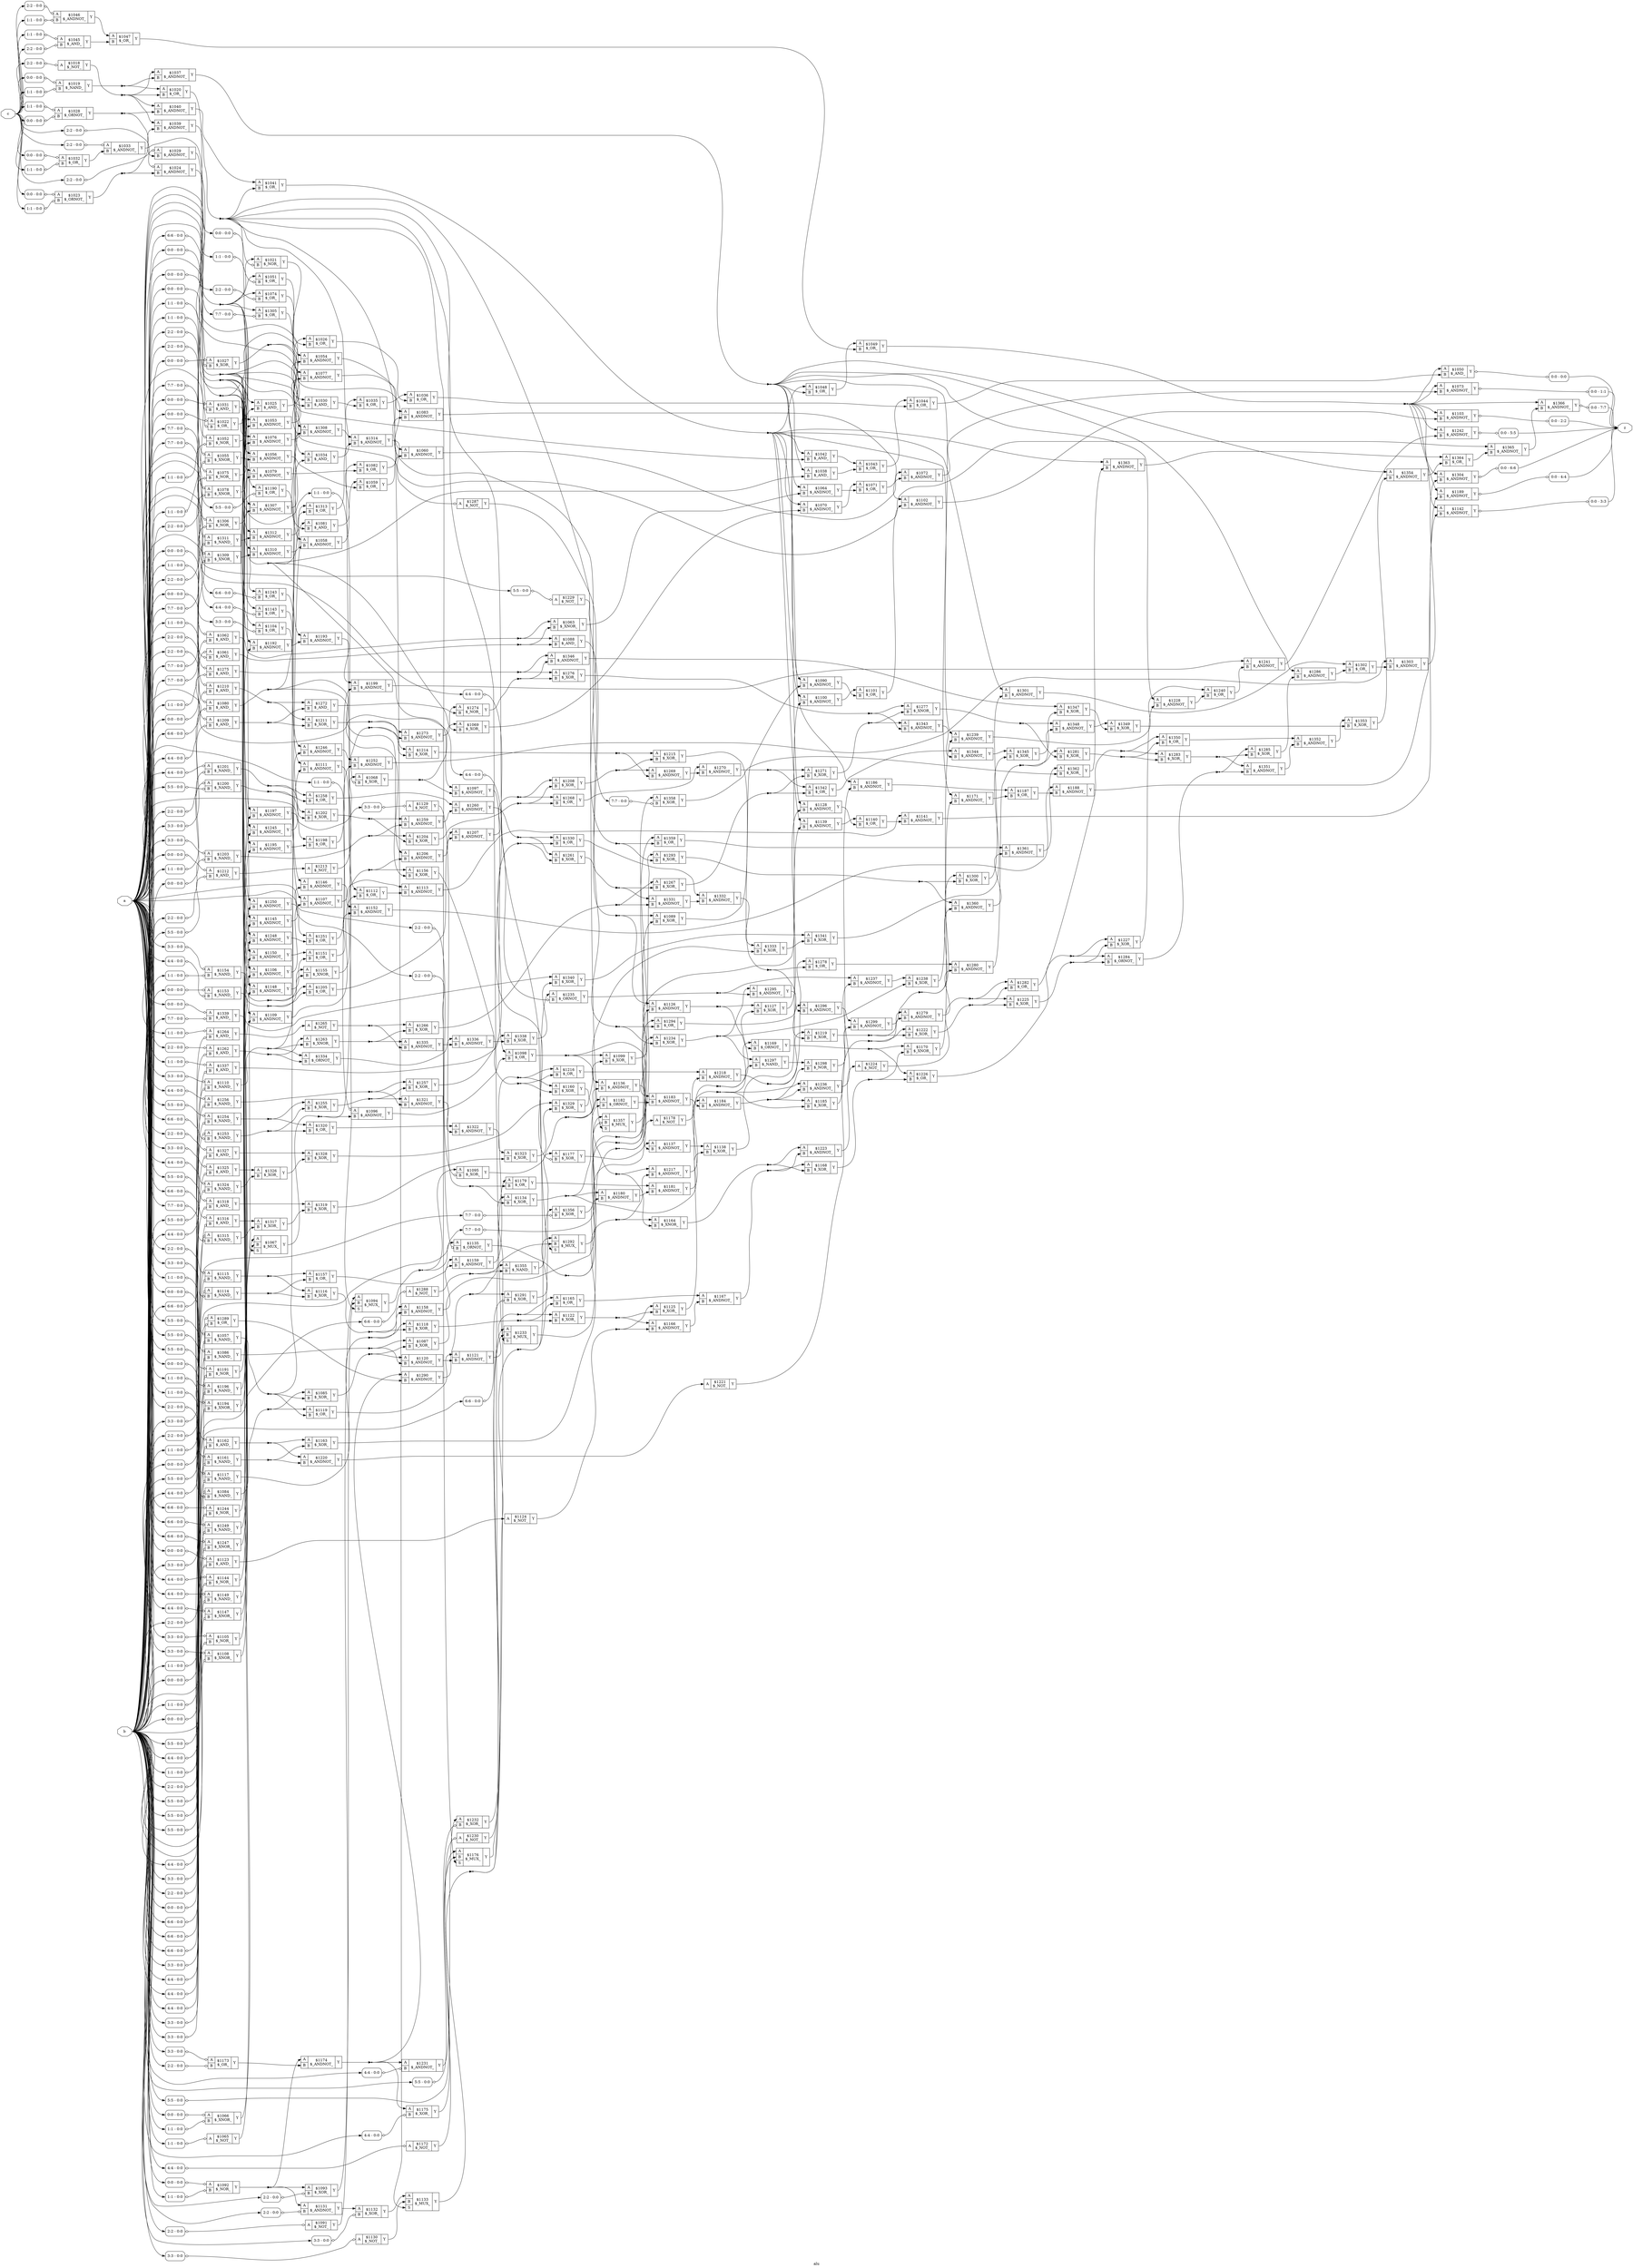digraph "alu" {
label="alu";
rankdir="LR";
remincross=true;
n342 [ shape=octagon, label="a", color="black", fontcolor="black" ];
n343 [ shape=octagon, label="b", color="black", fontcolor="black" ];
n344 [ shape=octagon, label="c", color="black", fontcolor="black" ];
n345 [ shape=octagon, label="z", color="black", fontcolor="black" ];
c348 [ shape=record, label="{{<p346> A}|$1018\n$_NOT_|{<p347> Y}}",  ];
x0 [ shape=record, style=rounded, label="<s0> 2:2 - 0:0 ", color="black", fontcolor="black" ];
x0:e -> c348:p346:w [arrowhead=odiamond, arrowtail=odiamond, dir=both, color="black", fontcolor="black", label=""];
c350 [ shape=record, label="{{<p346> A|<p349> B}|$1019\n$_NAND_|{<p347> Y}}",  ];
x1 [ shape=record, style=rounded, label="<s0> 0:0 - 0:0 ", color="black", fontcolor="black" ];
x1:e -> c350:p346:w [arrowhead=odiamond, arrowtail=odiamond, dir=both, color="black", fontcolor="black", label=""];
x2 [ shape=record, style=rounded, label="<s0> 1:1 - 0:0 ", color="black", fontcolor="black" ];
x2:e -> c350:p349:w [arrowhead=odiamond, arrowtail=odiamond, dir=both, color="black", fontcolor="black", label=""];
c351 [ shape=record, label="{{<p346> A|<p349> B}|$1020\n$_OR_|{<p347> Y}}",  ];
c352 [ shape=record, label="{{<p346> A|<p349> B}|$1021\n$_NOR_|{<p347> Y}}",  ];
x3 [ shape=record, style=rounded, label="<s0> 0:0 - 0:0 ", color="black", fontcolor="black" ];
x3:e -> c352:p349:w [arrowhead=odiamond, arrowtail=odiamond, dir=both, color="black", fontcolor="black", label=""];
c353 [ shape=record, label="{{<p346> A|<p349> B}|$1022\n$_OR_|{<p347> Y}}",  ];
x4 [ shape=record, style=rounded, label="<s0> 0:0 - 0:0 ", color="black", fontcolor="black" ];
x4:e -> c353:p346:w [arrowhead=odiamond, arrowtail=odiamond, dir=both, color="black", fontcolor="black", label=""];
x5 [ shape=record, style=rounded, label="<s0> 0:0 - 0:0 ", color="black", fontcolor="black" ];
x5:e -> c353:p349:w [arrowhead=odiamond, arrowtail=odiamond, dir=both, color="black", fontcolor="black", label=""];
c354 [ shape=record, label="{{<p346> A|<p349> B}|$1023\n$_ORNOT_|{<p347> Y}}",  ];
x6 [ shape=record, style=rounded, label="<s0> 0:0 - 0:0 ", color="black", fontcolor="black" ];
x6:e -> c354:p346:w [arrowhead=odiamond, arrowtail=odiamond, dir=both, color="black", fontcolor="black", label=""];
x7 [ shape=record, style=rounded, label="<s0> 1:1 - 0:0 ", color="black", fontcolor="black" ];
x7:e -> c354:p349:w [arrowhead=odiamond, arrowtail=odiamond, dir=both, color="black", fontcolor="black", label=""];
c355 [ shape=record, label="{{<p346> A|<p349> B}|$1024\n$_ANDNOT_|{<p347> Y}}",  ];
x8 [ shape=record, style=rounded, label="<s0> 2:2 - 0:0 ", color="black", fontcolor="black" ];
x8:e -> c355:p346:w [arrowhead=odiamond, arrowtail=odiamond, dir=both, color="black", fontcolor="black", label=""];
c356 [ shape=record, label="{{<p346> A|<p349> B}|$1025\n$_AND_|{<p347> Y}}",  ];
c357 [ shape=record, label="{{<p346> A|<p349> B}|$1026\n$_OR_|{<p347> Y}}",  ];
c358 [ shape=record, label="{{<p346> A|<p349> B}|$1027\n$_XOR_|{<p347> Y}}",  ];
x9 [ shape=record, style=rounded, label="<s0> 0:0 - 0:0 ", color="black", fontcolor="black" ];
x9:e -> c358:p346:w [arrowhead=odiamond, arrowtail=odiamond, dir=both, color="black", fontcolor="black", label=""];
x10 [ shape=record, style=rounded, label="<s0> 0:0 - 0:0 ", color="black", fontcolor="black" ];
x10:e -> c358:p349:w [arrowhead=odiamond, arrowtail=odiamond, dir=both, color="black", fontcolor="black", label=""];
c359 [ shape=record, label="{{<p346> A|<p349> B}|$1028\n$_ORNOT_|{<p347> Y}}",  ];
x11 [ shape=record, style=rounded, label="<s0> 1:1 - 0:0 ", color="black", fontcolor="black" ];
x11:e -> c359:p346:w [arrowhead=odiamond, arrowtail=odiamond, dir=both, color="black", fontcolor="black", label=""];
x12 [ shape=record, style=rounded, label="<s0> 0:0 - 0:0 ", color="black", fontcolor="black" ];
x12:e -> c359:p349:w [arrowhead=odiamond, arrowtail=odiamond, dir=both, color="black", fontcolor="black", label=""];
c360 [ shape=record, label="{{<p346> A|<p349> B}|$1029\n$_ANDNOT_|{<p347> Y}}",  ];
x13 [ shape=record, style=rounded, label="<s0> 2:2 - 0:0 ", color="black", fontcolor="black" ];
x13:e -> c360:p346:w [arrowhead=odiamond, arrowtail=odiamond, dir=both, color="black", fontcolor="black", label=""];
c361 [ shape=record, label="{{<p346> A|<p349> B}|$1030\n$_AND_|{<p347> Y}}",  ];
c362 [ shape=record, label="{{<p346> A|<p349> B}|$1031\n$_AND_|{<p347> Y}}",  ];
x14 [ shape=record, style=rounded, label="<s0> 0:0 - 0:0 ", color="black", fontcolor="black" ];
x14:e -> c362:p346:w [arrowhead=odiamond, arrowtail=odiamond, dir=both, color="black", fontcolor="black", label=""];
x15 [ shape=record, style=rounded, label="<s0> 0:0 - 0:0 ", color="black", fontcolor="black" ];
x15:e -> c362:p349:w [arrowhead=odiamond, arrowtail=odiamond, dir=both, color="black", fontcolor="black", label=""];
c363 [ shape=record, label="{{<p346> A|<p349> B}|$1032\n$_OR_|{<p347> Y}}",  ];
x16 [ shape=record, style=rounded, label="<s0> 0:0 - 0:0 ", color="black", fontcolor="black" ];
x16:e -> c363:p346:w [arrowhead=odiamond, arrowtail=odiamond, dir=both, color="black", fontcolor="black", label=""];
x17 [ shape=record, style=rounded, label="<s0> 1:1 - 0:0 ", color="black", fontcolor="black" ];
x17:e -> c363:p349:w [arrowhead=odiamond, arrowtail=odiamond, dir=both, color="black", fontcolor="black", label=""];
c364 [ shape=record, label="{{<p346> A|<p349> B}|$1033\n$_ANDNOT_|{<p347> Y}}",  ];
x18 [ shape=record, style=rounded, label="<s0> 2:2 - 0:0 ", color="black", fontcolor="black" ];
x18:e -> c364:p346:w [arrowhead=odiamond, arrowtail=odiamond, dir=both, color="black", fontcolor="black", label=""];
c365 [ shape=record, label="{{<p346> A|<p349> B}|$1034\n$_AND_|{<p347> Y}}",  ];
c366 [ shape=record, label="{{<p346> A|<p349> B}|$1035\n$_OR_|{<p347> Y}}",  ];
c367 [ shape=record, label="{{<p346> A|<p349> B}|$1036\n$_OR_|{<p347> Y}}",  ];
c368 [ shape=record, label="{{<p346> A|<p349> B}|$1037\n$_ANDNOT_|{<p347> Y}}",  ];
c369 [ shape=record, label="{{<p346> A|<p349> B}|$1038\n$_AND_|{<p347> Y}}",  ];
c370 [ shape=record, label="{{<p346> A|<p349> B}|$1039\n$_ANDNOT_|{<p347> Y}}",  ];
c371 [ shape=record, label="{{<p346> A|<p349> B}|$1040\n$_ANDNOT_|{<p347> Y}}",  ];
c372 [ shape=record, label="{{<p346> A|<p349> B}|$1041\n$_OR_|{<p347> Y}}",  ];
c373 [ shape=record, label="{{<p346> A|<p349> B}|$1042\n$_AND_|{<p347> Y}}",  ];
c374 [ shape=record, label="{{<p346> A|<p349> B}|$1043\n$_OR_|{<p347> Y}}",  ];
c375 [ shape=record, label="{{<p346> A|<p349> B}|$1044\n$_OR_|{<p347> Y}}",  ];
c376 [ shape=record, label="{{<p346> A|<p349> B}|$1045\n$_AND_|{<p347> Y}}",  ];
x19 [ shape=record, style=rounded, label="<s0> 1:1 - 0:0 ", color="black", fontcolor="black" ];
x19:e -> c376:p346:w [arrowhead=odiamond, arrowtail=odiamond, dir=both, color="black", fontcolor="black", label=""];
x20 [ shape=record, style=rounded, label="<s0> 2:2 - 0:0 ", color="black", fontcolor="black" ];
x20:e -> c376:p349:w [arrowhead=odiamond, arrowtail=odiamond, dir=both, color="black", fontcolor="black", label=""];
c377 [ shape=record, label="{{<p346> A|<p349> B}|$1046\n$_ANDNOT_|{<p347> Y}}",  ];
x21 [ shape=record, style=rounded, label="<s0> 2:2 - 0:0 ", color="black", fontcolor="black" ];
x21:e -> c377:p346:w [arrowhead=odiamond, arrowtail=odiamond, dir=both, color="black", fontcolor="black", label=""];
x22 [ shape=record, style=rounded, label="<s0> 1:1 - 0:0 ", color="black", fontcolor="black" ];
x22:e -> c377:p349:w [arrowhead=odiamond, arrowtail=odiamond, dir=both, color="black", fontcolor="black", label=""];
c378 [ shape=record, label="{{<p346> A|<p349> B}|$1047\n$_OR_|{<p347> Y}}",  ];
c379 [ shape=record, label="{{<p346> A|<p349> B}|$1048\n$_OR_|{<p347> Y}}",  ];
c380 [ shape=record, label="{{<p346> A|<p349> B}|$1049\n$_OR_|{<p347> Y}}",  ];
c381 [ shape=record, label="{{<p346> A|<p349> B}|$1050\n$_AND_|{<p347> Y}}",  ];
x23 [ shape=record, style=rounded, label="<s0> 0:0 - 0:0 ", color="black", fontcolor="black" ];
c381:p347:e -> x23:w [arrowhead=odiamond, arrowtail=odiamond, dir=both, color="black", fontcolor="black", label=""];
c382 [ shape=record, label="{{<p346> A|<p349> B}|$1051\n$_OR_|{<p347> Y}}",  ];
x24 [ shape=record, style=rounded, label="<s0> 1:1 - 0:0 ", color="black", fontcolor="black" ];
x24:e -> c382:p349:w [arrowhead=odiamond, arrowtail=odiamond, dir=both, color="black", fontcolor="black", label=""];
c383 [ shape=record, label="{{<p346> A|<p349> B}|$1052\n$_NOR_|{<p347> Y}}",  ];
x25 [ shape=record, style=rounded, label="<s0> 1:1 - 0:0 ", color="black", fontcolor="black" ];
x25:e -> c383:p346:w [arrowhead=odiamond, arrowtail=odiamond, dir=both, color="black", fontcolor="black", label=""];
x26 [ shape=record, style=rounded, label="<s0> 1:1 - 0:0 ", color="black", fontcolor="black" ];
x26:e -> c383:p349:w [arrowhead=odiamond, arrowtail=odiamond, dir=both, color="black", fontcolor="black", label=""];
c384 [ shape=record, label="{{<p346> A|<p349> B}|$1053\n$_ANDNOT_|{<p347> Y}}",  ];
c385 [ shape=record, label="{{<p346> A|<p349> B}|$1054\n$_ANDNOT_|{<p347> Y}}",  ];
c386 [ shape=record, label="{{<p346> A|<p349> B}|$1055\n$_XNOR_|{<p347> Y}}",  ];
x27 [ shape=record, style=rounded, label="<s0> 1:1 - 0:0 ", color="black", fontcolor="black" ];
x27:e -> c386:p346:w [arrowhead=odiamond, arrowtail=odiamond, dir=both, color="black", fontcolor="black", label=""];
x28 [ shape=record, style=rounded, label="<s0> 1:1 - 0:0 ", color="black", fontcolor="black" ];
x28:e -> c386:p349:w [arrowhead=odiamond, arrowtail=odiamond, dir=both, color="black", fontcolor="black", label=""];
c387 [ shape=record, label="{{<p346> A|<p349> B}|$1056\n$_ANDNOT_|{<p347> Y}}",  ];
c388 [ shape=record, label="{{<p346> A|<p349> B}|$1057\n$_NAND_|{<p347> Y}}",  ];
x29 [ shape=record, style=rounded, label="<s0> 1:1 - 0:0 ", color="black", fontcolor="black" ];
x29:e -> c388:p346:w [arrowhead=odiamond, arrowtail=odiamond, dir=both, color="black", fontcolor="black", label=""];
x30 [ shape=record, style=rounded, label="<s0> 1:1 - 0:0 ", color="black", fontcolor="black" ];
x30:e -> c388:p349:w [arrowhead=odiamond, arrowtail=odiamond, dir=both, color="black", fontcolor="black", label=""];
c389 [ shape=record, label="{{<p346> A|<p349> B}|$1058\n$_ANDNOT_|{<p347> Y}}",  ];
c390 [ shape=record, label="{{<p346> A|<p349> B}|$1059\n$_OR_|{<p347> Y}}",  ];
c391 [ shape=record, label="{{<p346> A|<p349> B}|$1060\n$_ANDNOT_|{<p347> Y}}",  ];
c392 [ shape=record, label="{{<p346> A|<p349> B}|$1061\n$_AND_|{<p347> Y}}",  ];
x31 [ shape=record, style=rounded, label="<s0> 0:0 - 0:0 ", color="black", fontcolor="black" ];
x31:e -> c392:p346:w [arrowhead=odiamond, arrowtail=odiamond, dir=both, color="black", fontcolor="black", label=""];
x32 [ shape=record, style=rounded, label="<s0> 1:1 - 0:0 ", color="black", fontcolor="black" ];
x32:e -> c392:p349:w [arrowhead=odiamond, arrowtail=odiamond, dir=both, color="black", fontcolor="black", label=""];
c393 [ shape=record, label="{{<p346> A|<p349> B}|$1062\n$_AND_|{<p347> Y}}",  ];
x33 [ shape=record, style=rounded, label="<s0> 0:0 - 0:0 ", color="black", fontcolor="black" ];
x33:e -> c393:p346:w [arrowhead=odiamond, arrowtail=odiamond, dir=both, color="black", fontcolor="black", label=""];
x34 [ shape=record, style=rounded, label="<s0> 1:1 - 0:0 ", color="black", fontcolor="black" ];
x34:e -> c393:p349:w [arrowhead=odiamond, arrowtail=odiamond, dir=both, color="black", fontcolor="black", label=""];
c394 [ shape=record, label="{{<p346> A|<p349> B}|$1063\n$_XNOR_|{<p347> Y}}",  ];
c395 [ shape=record, label="{{<p346> A|<p349> B}|$1064\n$_ANDNOT_|{<p347> Y}}",  ];
c396 [ shape=record, label="{{<p346> A}|$1065\n$_NOT_|{<p347> Y}}",  ];
x35 [ shape=record, style=rounded, label="<s0> 1:1 - 0:0 ", color="black", fontcolor="black" ];
x35:e -> c396:p346:w [arrowhead=odiamond, arrowtail=odiamond, dir=both, color="black", fontcolor="black", label=""];
c397 [ shape=record, label="{{<p346> A|<p349> B}|$1066\n$_XNOR_|{<p347> Y}}",  ];
x36 [ shape=record, style=rounded, label="<s0> 0:0 - 0:0 ", color="black", fontcolor="black" ];
x36:e -> c397:p346:w [arrowhead=odiamond, arrowtail=odiamond, dir=both, color="black", fontcolor="black", label=""];
x37 [ shape=record, style=rounded, label="<s0> 1:1 - 0:0 ", color="black", fontcolor="black" ];
x37:e -> c397:p349:w [arrowhead=odiamond, arrowtail=odiamond, dir=both, color="black", fontcolor="black", label=""];
c399 [ shape=record, label="{{<p346> A|<p349> B|<p398> S}|$1067\n$_MUX_|{<p347> Y}}",  ];
c400 [ shape=record, label="{{<p346> A|<p349> B}|$1068\n$_XOR_|{<p347> Y}}",  ];
x38 [ shape=record, style=rounded, label="<s0> 1:1 - 0:0 ", color="black", fontcolor="black" ];
x38:e -> c400:p349:w [arrowhead=odiamond, arrowtail=odiamond, dir=both, color="black", fontcolor="black", label=""];
c401 [ shape=record, label="{{<p346> A|<p349> B}|$1069\n$_XOR_|{<p347> Y}}",  ];
c402 [ shape=record, label="{{<p346> A|<p349> B}|$1070\n$_ANDNOT_|{<p347> Y}}",  ];
c403 [ shape=record, label="{{<p346> A|<p349> B}|$1071\n$_OR_|{<p347> Y}}",  ];
c404 [ shape=record, label="{{<p346> A|<p349> B}|$1072\n$_ANDNOT_|{<p347> Y}}",  ];
c405 [ shape=record, label="{{<p346> A|<p349> B}|$1073\n$_ANDNOT_|{<p347> Y}}",  ];
x39 [ shape=record, style=rounded, label="<s0> 0:0 - 1:1 ", color="black", fontcolor="black" ];
c405:p347:e -> x39:w [arrowhead=odiamond, arrowtail=odiamond, dir=both, color="black", fontcolor="black", label=""];
c406 [ shape=record, label="{{<p346> A|<p349> B}|$1074\n$_OR_|{<p347> Y}}",  ];
x40 [ shape=record, style=rounded, label="<s0> 2:2 - 0:0 ", color="black", fontcolor="black" ];
x40:e -> c406:p349:w [arrowhead=odiamond, arrowtail=odiamond, dir=both, color="black", fontcolor="black", label=""];
c407 [ shape=record, label="{{<p346> A|<p349> B}|$1075\n$_NOR_|{<p347> Y}}",  ];
x41 [ shape=record, style=rounded, label="<s0> 2:2 - 0:0 ", color="black", fontcolor="black" ];
x41:e -> c407:p346:w [arrowhead=odiamond, arrowtail=odiamond, dir=both, color="black", fontcolor="black", label=""];
x42 [ shape=record, style=rounded, label="<s0> 2:2 - 0:0 ", color="black", fontcolor="black" ];
x42:e -> c407:p349:w [arrowhead=odiamond, arrowtail=odiamond, dir=both, color="black", fontcolor="black", label=""];
c408 [ shape=record, label="{{<p346> A|<p349> B}|$1076\n$_ANDNOT_|{<p347> Y}}",  ];
c409 [ shape=record, label="{{<p346> A|<p349> B}|$1077\n$_ANDNOT_|{<p347> Y}}",  ];
c410 [ shape=record, label="{{<p346> A|<p349> B}|$1078\n$_XNOR_|{<p347> Y}}",  ];
x43 [ shape=record, style=rounded, label="<s0> 2:2 - 0:0 ", color="black", fontcolor="black" ];
x43:e -> c410:p346:w [arrowhead=odiamond, arrowtail=odiamond, dir=both, color="black", fontcolor="black", label=""];
x44 [ shape=record, style=rounded, label="<s0> 2:2 - 0:0 ", color="black", fontcolor="black" ];
x44:e -> c410:p349:w [arrowhead=odiamond, arrowtail=odiamond, dir=both, color="black", fontcolor="black", label=""];
c411 [ shape=record, label="{{<p346> A|<p349> B}|$1079\n$_ANDNOT_|{<p347> Y}}",  ];
c412 [ shape=record, label="{{<p346> A|<p349> B}|$1080\n$_AND_|{<p347> Y}}",  ];
x45 [ shape=record, style=rounded, label="<s0> 2:2 - 0:0 ", color="black", fontcolor="black" ];
x45:e -> c412:p346:w [arrowhead=odiamond, arrowtail=odiamond, dir=both, color="black", fontcolor="black", label=""];
x46 [ shape=record, style=rounded, label="<s0> 2:2 - 0:0 ", color="black", fontcolor="black" ];
x46:e -> c412:p349:w [arrowhead=odiamond, arrowtail=odiamond, dir=both, color="black", fontcolor="black", label=""];
c413 [ shape=record, label="{{<p346> A|<p349> B}|$1081\n$_AND_|{<p347> Y}}",  ];
c414 [ shape=record, label="{{<p346> A|<p349> B}|$1082\n$_OR_|{<p347> Y}}",  ];
c415 [ shape=record, label="{{<p346> A|<p349> B}|$1083\n$_ANDNOT_|{<p347> Y}}",  ];
c416 [ shape=record, label="{{<p346> A|<p349> B}|$1084\n$_NAND_|{<p347> Y}}",  ];
x47 [ shape=record, style=rounded, label="<s0> 0:0 - 0:0 ", color="black", fontcolor="black" ];
x47:e -> c416:p346:w [arrowhead=odiamond, arrowtail=odiamond, dir=both, color="black", fontcolor="black", label=""];
x48 [ shape=record, style=rounded, label="<s0> 2:2 - 0:0 ", color="black", fontcolor="black" ];
x48:e -> c416:p349:w [arrowhead=odiamond, arrowtail=odiamond, dir=both, color="black", fontcolor="black", label=""];
c417 [ shape=record, label="{{<p346> A|<p349> B}|$1085\n$_XOR_|{<p347> Y}}",  ];
c418 [ shape=record, label="{{<p346> A|<p349> B}|$1086\n$_NAND_|{<p347> Y}}",  ];
x49 [ shape=record, style=rounded, label="<s0> 0:0 - 0:0 ", color="black", fontcolor="black" ];
x49:e -> c418:p346:w [arrowhead=odiamond, arrowtail=odiamond, dir=both, color="black", fontcolor="black", label=""];
x50 [ shape=record, style=rounded, label="<s0> 2:2 - 0:0 ", color="black", fontcolor="black" ];
x50:e -> c418:p349:w [arrowhead=odiamond, arrowtail=odiamond, dir=both, color="black", fontcolor="black", label=""];
c419 [ shape=record, label="{{<p346> A|<p349> B}|$1087\n$_XOR_|{<p347> Y}}",  ];
c420 [ shape=record, label="{{<p346> A|<p349> B}|$1088\n$_AND_|{<p347> Y}}",  ];
c421 [ shape=record, label="{{<p346> A|<p349> B}|$1089\n$_XOR_|{<p347> Y}}",  ];
c422 [ shape=record, label="{{<p346> A|<p349> B}|$1090\n$_ANDNOT_|{<p347> Y}}",  ];
c423 [ shape=record, label="{{<p346> A}|$1091\n$_NOT_|{<p347> Y}}",  ];
x51 [ shape=record, style=rounded, label="<s0> 2:2 - 0:0 ", color="black", fontcolor="black" ];
x51:e -> c423:p346:w [arrowhead=odiamond, arrowtail=odiamond, dir=both, color="black", fontcolor="black", label=""];
c424 [ shape=record, label="{{<p346> A|<p349> B}|$1092\n$_NOR_|{<p347> Y}}",  ];
x52 [ shape=record, style=rounded, label="<s0> 0:0 - 0:0 ", color="black", fontcolor="black" ];
x52:e -> c424:p346:w [arrowhead=odiamond, arrowtail=odiamond, dir=both, color="black", fontcolor="black", label=""];
x53 [ shape=record, style=rounded, label="<s0> 1:1 - 0:0 ", color="black", fontcolor="black" ];
x53:e -> c424:p349:w [arrowhead=odiamond, arrowtail=odiamond, dir=both, color="black", fontcolor="black", label=""];
c425 [ shape=record, label="{{<p346> A|<p349> B}|$1093\n$_XOR_|{<p347> Y}}",  ];
x54 [ shape=record, style=rounded, label="<s0> 2:2 - 0:0 ", color="black", fontcolor="black" ];
x54:e -> c425:p349:w [arrowhead=odiamond, arrowtail=odiamond, dir=both, color="black", fontcolor="black", label=""];
c426 [ shape=record, label="{{<p346> A|<p349> B|<p398> S}|$1094\n$_MUX_|{<p347> Y}}",  ];
c427 [ shape=record, label="{{<p346> A|<p349> B}|$1095\n$_XOR_|{<p347> Y}}",  ];
x55 [ shape=record, style=rounded, label="<s0> 2:2 - 0:0 ", color="black", fontcolor="black" ];
x55:e -> c427:p349:w [arrowhead=odiamond, arrowtail=odiamond, dir=both, color="black", fontcolor="black", label=""];
c428 [ shape=record, label="{{<p346> A|<p349> B}|$1096\n$_ANDNOT_|{<p347> Y}}",  ];
x56 [ shape=record, style=rounded, label="<s0> 1:1 - 0:0 ", color="black", fontcolor="black" ];
x56:e -> c428:p346:w [arrowhead=odiamond, arrowtail=odiamond, dir=both, color="black", fontcolor="black", label=""];
c429 [ shape=record, label="{{<p346> A|<p349> B}|$1097\n$_ANDNOT_|{<p347> Y}}",  ];
c430 [ shape=record, label="{{<p346> A|<p349> B}|$1098\n$_OR_|{<p347> Y}}",  ];
c431 [ shape=record, label="{{<p346> A|<p349> B}|$1099\n$_XOR_|{<p347> Y}}",  ];
c432 [ shape=record, label="{{<p346> A|<p349> B}|$1100\n$_ANDNOT_|{<p347> Y}}",  ];
c433 [ shape=record, label="{{<p346> A|<p349> B}|$1101\n$_OR_|{<p347> Y}}",  ];
c434 [ shape=record, label="{{<p346> A|<p349> B}|$1102\n$_ANDNOT_|{<p347> Y}}",  ];
c435 [ shape=record, label="{{<p346> A|<p349> B}|$1103\n$_ANDNOT_|{<p347> Y}}",  ];
x57 [ shape=record, style=rounded, label="<s0> 0:0 - 2:2 ", color="black", fontcolor="black" ];
c435:p347:e -> x57:w [arrowhead=odiamond, arrowtail=odiamond, dir=both, color="black", fontcolor="black", label=""];
c436 [ shape=record, label="{{<p346> A|<p349> B}|$1104\n$_OR_|{<p347> Y}}",  ];
x58 [ shape=record, style=rounded, label="<s0> 3:3 - 0:0 ", color="black", fontcolor="black" ];
x58:e -> c436:p349:w [arrowhead=odiamond, arrowtail=odiamond, dir=both, color="black", fontcolor="black", label=""];
c437 [ shape=record, label="{{<p346> A|<p349> B}|$1105\n$_NOR_|{<p347> Y}}",  ];
x59 [ shape=record, style=rounded, label="<s0> 3:3 - 0:0 ", color="black", fontcolor="black" ];
x59:e -> c437:p346:w [arrowhead=odiamond, arrowtail=odiamond, dir=both, color="black", fontcolor="black", label=""];
x60 [ shape=record, style=rounded, label="<s0> 3:3 - 0:0 ", color="black", fontcolor="black" ];
x60:e -> c437:p349:w [arrowhead=odiamond, arrowtail=odiamond, dir=both, color="black", fontcolor="black", label=""];
c438 [ shape=record, label="{{<p346> A|<p349> B}|$1106\n$_ANDNOT_|{<p347> Y}}",  ];
c439 [ shape=record, label="{{<p346> A|<p349> B}|$1107\n$_ANDNOT_|{<p347> Y}}",  ];
c440 [ shape=record, label="{{<p346> A|<p349> B}|$1108\n$_XNOR_|{<p347> Y}}",  ];
x61 [ shape=record, style=rounded, label="<s0> 3:3 - 0:0 ", color="black", fontcolor="black" ];
x61:e -> c440:p346:w [arrowhead=odiamond, arrowtail=odiamond, dir=both, color="black", fontcolor="black", label=""];
x62 [ shape=record, style=rounded, label="<s0> 3:3 - 0:0 ", color="black", fontcolor="black" ];
x62:e -> c440:p349:w [arrowhead=odiamond, arrowtail=odiamond, dir=both, color="black", fontcolor="black", label=""];
c441 [ shape=record, label="{{<p346> A|<p349> B}|$1109\n$_ANDNOT_|{<p347> Y}}",  ];
c442 [ shape=record, label="{{<p346> A|<p349> B}|$1110\n$_NAND_|{<p347> Y}}",  ];
x63 [ shape=record, style=rounded, label="<s0> 3:3 - 0:0 ", color="black", fontcolor="black" ];
x63:e -> c442:p346:w [arrowhead=odiamond, arrowtail=odiamond, dir=both, color="black", fontcolor="black", label=""];
x64 [ shape=record, style=rounded, label="<s0> 3:3 - 0:0 ", color="black", fontcolor="black" ];
x64:e -> c442:p349:w [arrowhead=odiamond, arrowtail=odiamond, dir=both, color="black", fontcolor="black", label=""];
c443 [ shape=record, label="{{<p346> A|<p349> B}|$1111\n$_ANDNOT_|{<p347> Y}}",  ];
c444 [ shape=record, label="{{<p346> A|<p349> B}|$1112\n$_OR_|{<p347> Y}}",  ];
c445 [ shape=record, label="{{<p346> A|<p349> B}|$1113\n$_ANDNOT_|{<p347> Y}}",  ];
c446 [ shape=record, label="{{<p346> A|<p349> B}|$1114\n$_NAND_|{<p347> Y}}",  ];
x65 [ shape=record, style=rounded, label="<s0> 0:0 - 0:0 ", color="black", fontcolor="black" ];
x65:e -> c446:p346:w [arrowhead=odiamond, arrowtail=odiamond, dir=both, color="black", fontcolor="black", label=""];
x66 [ shape=record, style=rounded, label="<s0> 3:3 - 0:0 ", color="black", fontcolor="black" ];
x66:e -> c446:p349:w [arrowhead=odiamond, arrowtail=odiamond, dir=both, color="black", fontcolor="black", label=""];
c447 [ shape=record, label="{{<p346> A|<p349> B}|$1115\n$_NAND_|{<p347> Y}}",  ];
x67 [ shape=record, style=rounded, label="<s0> 2:2 - 0:0 ", color="black", fontcolor="black" ];
x67:e -> c447:p346:w [arrowhead=odiamond, arrowtail=odiamond, dir=both, color="black", fontcolor="black", label=""];
x68 [ shape=record, style=rounded, label="<s0> 1:1 - 0:0 ", color="black", fontcolor="black" ];
x68:e -> c447:p349:w [arrowhead=odiamond, arrowtail=odiamond, dir=both, color="black", fontcolor="black", label=""];
c448 [ shape=record, label="{{<p346> A|<p349> B}|$1116\n$_XOR_|{<p347> Y}}",  ];
c449 [ shape=record, label="{{<p346> A|<p349> B}|$1117\n$_NAND_|{<p347> Y}}",  ];
x69 [ shape=record, style=rounded, label="<s0> 1:1 - 0:0 ", color="black", fontcolor="black" ];
x69:e -> c449:p346:w [arrowhead=odiamond, arrowtail=odiamond, dir=both, color="black", fontcolor="black", label=""];
x70 [ shape=record, style=rounded, label="<s0> 2:2 - 0:0 ", color="black", fontcolor="black" ];
x70:e -> c449:p349:w [arrowhead=odiamond, arrowtail=odiamond, dir=both, color="black", fontcolor="black", label=""];
c450 [ shape=record, label="{{<p346> A|<p349> B}|$1118\n$_XOR_|{<p347> Y}}",  ];
c451 [ shape=record, label="{{<p346> A|<p349> B}|$1119\n$_OR_|{<p347> Y}}",  ];
c452 [ shape=record, label="{{<p346> A|<p349> B}|$1120\n$_ANDNOT_|{<p347> Y}}",  ];
c453 [ shape=record, label="{{<p346> A|<p349> B}|$1121\n$_ANDNOT_|{<p347> Y}}",  ];
c454 [ shape=record, label="{{<p346> A|<p349> B}|$1122\n$_XOR_|{<p347> Y}}",  ];
c455 [ shape=record, label="{{<p346> A|<p349> B}|$1123\n$_AND_|{<p347> Y}}",  ];
x71 [ shape=record, style=rounded, label="<s0> 0:0 - 0:0 ", color="black", fontcolor="black" ];
x71:e -> c455:p346:w [arrowhead=odiamond, arrowtail=odiamond, dir=both, color="black", fontcolor="black", label=""];
x72 [ shape=record, style=rounded, label="<s0> 3:3 - 0:0 ", color="black", fontcolor="black" ];
x72:e -> c455:p349:w [arrowhead=odiamond, arrowtail=odiamond, dir=both, color="black", fontcolor="black", label=""];
c456 [ shape=record, label="{{<p346> A}|$1124\n$_NOT_|{<p347> Y}}",  ];
c457 [ shape=record, label="{{<p346> A|<p349> B}|$1125\n$_XOR_|{<p347> Y}}",  ];
c458 [ shape=record, label="{{<p346> A|<p349> B}|$1126\n$_ANDNOT_|{<p347> Y}}",  ];
c459 [ shape=record, label="{{<p346> A|<p349> B}|$1127\n$_XOR_|{<p347> Y}}",  ];
c460 [ shape=record, label="{{<p346> A|<p349> B}|$1128\n$_ANDNOT_|{<p347> Y}}",  ];
c461 [ shape=record, label="{{<p346> A}|$1129\n$_NOT_|{<p347> Y}}",  ];
x73 [ shape=record, style=rounded, label="<s0> 3:3 - 0:0 ", color="black", fontcolor="black" ];
x73:e -> c461:p346:w [arrowhead=odiamond, arrowtail=odiamond, dir=both, color="black", fontcolor="black", label=""];
c462 [ shape=record, label="{{<p346> A}|$1130\n$_NOT_|{<p347> Y}}",  ];
x74 [ shape=record, style=rounded, label="<s0> 3:3 - 0:0 ", color="black", fontcolor="black" ];
x74:e -> c462:p346:w [arrowhead=odiamond, arrowtail=odiamond, dir=both, color="black", fontcolor="black", label=""];
c463 [ shape=record, label="{{<p346> A|<p349> B}|$1131\n$_ANDNOT_|{<p347> Y}}",  ];
x75 [ shape=record, style=rounded, label="<s0> 2:2 - 0:0 ", color="black", fontcolor="black" ];
x75:e -> c463:p349:w [arrowhead=odiamond, arrowtail=odiamond, dir=both, color="black", fontcolor="black", label=""];
c464 [ shape=record, label="{{<p346> A|<p349> B}|$1132\n$_XOR_|{<p347> Y}}",  ];
x76 [ shape=record, style=rounded, label="<s0> 3:3 - 0:0 ", color="black", fontcolor="black" ];
x76:e -> c464:p349:w [arrowhead=odiamond, arrowtail=odiamond, dir=both, color="black", fontcolor="black", label=""];
c465 [ shape=record, label="{{<p346> A|<p349> B|<p398> S}|$1133\n$_MUX_|{<p347> Y}}",  ];
c466 [ shape=record, label="{{<p346> A|<p349> B}|$1134\n$_XOR_|{<p347> Y}}",  ];
c467 [ shape=record, label="{{<p346> A|<p349> B}|$1135\n$_ORNOT_|{<p347> Y}}",  ];
x77 [ shape=record, style=rounded, label="<s0> 2:2 - 0:0 ", color="black", fontcolor="black" ];
x77:e -> c467:p349:w [arrowhead=odiamond, arrowtail=odiamond, dir=both, color="black", fontcolor="black", label=""];
c468 [ shape=record, label="{{<p346> A|<p349> B}|$1136\n$_ANDNOT_|{<p347> Y}}",  ];
c469 [ shape=record, label="{{<p346> A|<p349> B}|$1137\n$_ANDNOT_|{<p347> Y}}",  ];
c470 [ shape=record, label="{{<p346> A|<p349> B}|$1138\n$_XOR_|{<p347> Y}}",  ];
c471 [ shape=record, label="{{<p346> A|<p349> B}|$1139\n$_ANDNOT_|{<p347> Y}}",  ];
c472 [ shape=record, label="{{<p346> A|<p349> B}|$1140\n$_OR_|{<p347> Y}}",  ];
c473 [ shape=record, label="{{<p346> A|<p349> B}|$1141\n$_ANDNOT_|{<p347> Y}}",  ];
c474 [ shape=record, label="{{<p346> A|<p349> B}|$1142\n$_ANDNOT_|{<p347> Y}}",  ];
x78 [ shape=record, style=rounded, label="<s0> 0:0 - 3:3 ", color="black", fontcolor="black" ];
c474:p347:e -> x78:w [arrowhead=odiamond, arrowtail=odiamond, dir=both, color="black", fontcolor="black", label=""];
c475 [ shape=record, label="{{<p346> A|<p349> B}|$1143\n$_OR_|{<p347> Y}}",  ];
x79 [ shape=record, style=rounded, label="<s0> 4:4 - 0:0 ", color="black", fontcolor="black" ];
x79:e -> c475:p349:w [arrowhead=odiamond, arrowtail=odiamond, dir=both, color="black", fontcolor="black", label=""];
c476 [ shape=record, label="{{<p346> A|<p349> B}|$1144\n$_NOR_|{<p347> Y}}",  ];
x80 [ shape=record, style=rounded, label="<s0> 4:4 - 0:0 ", color="black", fontcolor="black" ];
x80:e -> c476:p346:w [arrowhead=odiamond, arrowtail=odiamond, dir=both, color="black", fontcolor="black", label=""];
x81 [ shape=record, style=rounded, label="<s0> 4:4 - 0:0 ", color="black", fontcolor="black" ];
x81:e -> c476:p349:w [arrowhead=odiamond, arrowtail=odiamond, dir=both, color="black", fontcolor="black", label=""];
c477 [ shape=record, label="{{<p346> A|<p349> B}|$1145\n$_ANDNOT_|{<p347> Y}}",  ];
c478 [ shape=record, label="{{<p346> A|<p349> B}|$1146\n$_ANDNOT_|{<p347> Y}}",  ];
c479 [ shape=record, label="{{<p346> A|<p349> B}|$1147\n$_XNOR_|{<p347> Y}}",  ];
x82 [ shape=record, style=rounded, label="<s0> 4:4 - 0:0 ", color="black", fontcolor="black" ];
x82:e -> c479:p346:w [arrowhead=odiamond, arrowtail=odiamond, dir=both, color="black", fontcolor="black", label=""];
x83 [ shape=record, style=rounded, label="<s0> 4:4 - 0:0 ", color="black", fontcolor="black" ];
x83:e -> c479:p349:w [arrowhead=odiamond, arrowtail=odiamond, dir=both, color="black", fontcolor="black", label=""];
c480 [ shape=record, label="{{<p346> A|<p349> B}|$1148\n$_ANDNOT_|{<p347> Y}}",  ];
c481 [ shape=record, label="{{<p346> A|<p349> B}|$1149\n$_NAND_|{<p347> Y}}",  ];
x84 [ shape=record, style=rounded, label="<s0> 4:4 - 0:0 ", color="black", fontcolor="black" ];
x84:e -> c481:p346:w [arrowhead=odiamond, arrowtail=odiamond, dir=both, color="black", fontcolor="black", label=""];
x85 [ shape=record, style=rounded, label="<s0> 4:4 - 0:0 ", color="black", fontcolor="black" ];
x85:e -> c481:p349:w [arrowhead=odiamond, arrowtail=odiamond, dir=both, color="black", fontcolor="black", label=""];
c482 [ shape=record, label="{{<p346> A|<p349> B}|$1150\n$_ANDNOT_|{<p347> Y}}",  ];
c483 [ shape=record, label="{{<p346> A|<p349> B}|$1151\n$_OR_|{<p347> Y}}",  ];
c484 [ shape=record, label="{{<p346> A|<p349> B}|$1152\n$_ANDNOT_|{<p347> Y}}",  ];
c485 [ shape=record, label="{{<p346> A|<p349> B}|$1153\n$_NAND_|{<p347> Y}}",  ];
x86 [ shape=record, style=rounded, label="<s0> 0:0 - 0:0 ", color="black", fontcolor="black" ];
x86:e -> c485:p346:w [arrowhead=odiamond, arrowtail=odiamond, dir=both, color="black", fontcolor="black", label=""];
x87 [ shape=record, style=rounded, label="<s0> 4:4 - 0:0 ", color="black", fontcolor="black" ];
x87:e -> c485:p349:w [arrowhead=odiamond, arrowtail=odiamond, dir=both, color="black", fontcolor="black", label=""];
c486 [ shape=record, label="{{<p346> A|<p349> B}|$1154\n$_NAND_|{<p347> Y}}",  ];
x88 [ shape=record, style=rounded, label="<s0> 3:3 - 0:0 ", color="black", fontcolor="black" ];
x88:e -> c486:p346:w [arrowhead=odiamond, arrowtail=odiamond, dir=both, color="black", fontcolor="black", label=""];
x89 [ shape=record, style=rounded, label="<s0> 1:1 - 0:0 ", color="black", fontcolor="black" ];
x89:e -> c486:p349:w [arrowhead=odiamond, arrowtail=odiamond, dir=both, color="black", fontcolor="black", label=""];
c487 [ shape=record, label="{{<p346> A|<p349> B}|$1155\n$_XNOR_|{<p347> Y}}",  ];
c488 [ shape=record, label="{{<p346> A|<p349> B}|$1156\n$_XOR_|{<p347> Y}}",  ];
c489 [ shape=record, label="{{<p346> A|<p349> B}|$1157\n$_OR_|{<p347> Y}}",  ];
c490 [ shape=record, label="{{<p346> A|<p349> B}|$1158\n$_ANDNOT_|{<p347> Y}}",  ];
c491 [ shape=record, label="{{<p346> A|<p349> B}|$1159\n$_ANDNOT_|{<p347> Y}}",  ];
c492 [ shape=record, label="{{<p346> A|<p349> B}|$1160\n$_XOR_|{<p347> Y}}",  ];
c493 [ shape=record, label="{{<p346> A|<p349> B}|$1161\n$_NAND_|{<p347> Y}}",  ];
x90 [ shape=record, style=rounded, label="<s0> 1:1 - 0:0 ", color="black", fontcolor="black" ];
x90:e -> c493:p346:w [arrowhead=odiamond, arrowtail=odiamond, dir=both, color="black", fontcolor="black", label=""];
x91 [ shape=record, style=rounded, label="<s0> 3:3 - 0:0 ", color="black", fontcolor="black" ];
x91:e -> c493:p349:w [arrowhead=odiamond, arrowtail=odiamond, dir=both, color="black", fontcolor="black", label=""];
c494 [ shape=record, label="{{<p346> A|<p349> B}|$1162\n$_AND_|{<p347> Y}}",  ];
x92 [ shape=record, style=rounded, label="<s0> 0:0 - 0:0 ", color="black", fontcolor="black" ];
x92:e -> c494:p346:w [arrowhead=odiamond, arrowtail=odiamond, dir=both, color="black", fontcolor="black", label=""];
x93 [ shape=record, style=rounded, label="<s0> 4:4 - 0:0 ", color="black", fontcolor="black" ];
x93:e -> c494:p349:w [arrowhead=odiamond, arrowtail=odiamond, dir=both, color="black", fontcolor="black", label=""];
c495 [ shape=record, label="{{<p346> A|<p349> B}|$1163\n$_XOR_|{<p347> Y}}",  ];
c496 [ shape=record, label="{{<p346> A|<p349> B}|$1164\n$_XNOR_|{<p347> Y}}",  ];
c497 [ shape=record, label="{{<p346> A|<p349> B}|$1165\n$_OR_|{<p347> Y}}",  ];
c498 [ shape=record, label="{{<p346> A|<p349> B}|$1166\n$_ANDNOT_|{<p347> Y}}",  ];
c499 [ shape=record, label="{{<p346> A|<p349> B}|$1167\n$_ANDNOT_|{<p347> Y}}",  ];
c500 [ shape=record, label="{{<p346> A|<p349> B}|$1168\n$_XOR_|{<p347> Y}}",  ];
c501 [ shape=record, label="{{<p346> A|<p349> B}|$1169\n$_ORNOT_|{<p347> Y}}",  ];
c502 [ shape=record, label="{{<p346> A|<p349> B}|$1170\n$_XNOR_|{<p347> Y}}",  ];
c503 [ shape=record, label="{{<p346> A|<p349> B}|$1171\n$_ANDNOT_|{<p347> Y}}",  ];
c504 [ shape=record, label="{{<p346> A}|$1172\n$_NOT_|{<p347> Y}}",  ];
x94 [ shape=record, style=rounded, label="<s0> 4:4 - 0:0 ", color="black", fontcolor="black" ];
x94:e -> c504:p346:w [arrowhead=odiamond, arrowtail=odiamond, dir=both, color="black", fontcolor="black", label=""];
c505 [ shape=record, label="{{<p346> A|<p349> B}|$1173\n$_OR_|{<p347> Y}}",  ];
x95 [ shape=record, style=rounded, label="<s0> 3:3 - 0:0 ", color="black", fontcolor="black" ];
x95:e -> c505:p346:w [arrowhead=odiamond, arrowtail=odiamond, dir=both, color="black", fontcolor="black", label=""];
x96 [ shape=record, style=rounded, label="<s0> 2:2 - 0:0 ", color="black", fontcolor="black" ];
x96:e -> c505:p349:w [arrowhead=odiamond, arrowtail=odiamond, dir=both, color="black", fontcolor="black", label=""];
c506 [ shape=record, label="{{<p346> A|<p349> B}|$1174\n$_ANDNOT_|{<p347> Y}}",  ];
c507 [ shape=record, label="{{<p346> A|<p349> B}|$1175\n$_XOR_|{<p347> Y}}",  ];
x97 [ shape=record, style=rounded, label="<s0> 4:4 - 0:0 ", color="black", fontcolor="black" ];
x97:e -> c507:p349:w [arrowhead=odiamond, arrowtail=odiamond, dir=both, color="black", fontcolor="black", label=""];
c508 [ shape=record, label="{{<p346> A|<p349> B|<p398> S}|$1176\n$_MUX_|{<p347> Y}}",  ];
c509 [ shape=record, label="{{<p346> A|<p349> B}|$1177\n$_XOR_|{<p347> Y}}",  ];
x98 [ shape=record, style=rounded, label="<s0> 4:4 - 0:0 ", color="black", fontcolor="black" ];
x98:e -> c509:p349:w [arrowhead=odiamond, arrowtail=odiamond, dir=both, color="black", fontcolor="black", label=""];
c510 [ shape=record, label="{{<p346> A}|$1178\n$_NOT_|{<p347> Y}}",  ];
c511 [ shape=record, label="{{<p346> A|<p349> B}|$1179\n$_OR_|{<p347> Y}}",  ];
c512 [ shape=record, label="{{<p346> A|<p349> B}|$1180\n$_ANDNOT_|{<p347> Y}}",  ];
c513 [ shape=record, label="{{<p346> A|<p349> B}|$1181\n$_ANDNOT_|{<p347> Y}}",  ];
c514 [ shape=record, label="{{<p346> A|<p349> B}|$1182\n$_ORNOT_|{<p347> Y}}",  ];
c515 [ shape=record, label="{{<p346> A|<p349> B}|$1183\n$_ANDNOT_|{<p347> Y}}",  ];
c516 [ shape=record, label="{{<p346> A|<p349> B}|$1184\n$_ANDNOT_|{<p347> Y}}",  ];
c517 [ shape=record, label="{{<p346> A|<p349> B}|$1185\n$_XOR_|{<p347> Y}}",  ];
c518 [ shape=record, label="{{<p346> A|<p349> B}|$1186\n$_ANDNOT_|{<p347> Y}}",  ];
c519 [ shape=record, label="{{<p346> A|<p349> B}|$1187\n$_OR_|{<p347> Y}}",  ];
c520 [ shape=record, label="{{<p346> A|<p349> B}|$1188\n$_ANDNOT_|{<p347> Y}}",  ];
c521 [ shape=record, label="{{<p346> A|<p349> B}|$1189\n$_ANDNOT_|{<p347> Y}}",  ];
x99 [ shape=record, style=rounded, label="<s0> 0:0 - 4:4 ", color="black", fontcolor="black" ];
c521:p347:e -> x99:w [arrowhead=odiamond, arrowtail=odiamond, dir=both, color="black", fontcolor="black", label=""];
c522 [ shape=record, label="{{<p346> A|<p349> B}|$1190\n$_OR_|{<p347> Y}}",  ];
x100 [ shape=record, style=rounded, label="<s0> 5:5 - 0:0 ", color="black", fontcolor="black" ];
x100:e -> c522:p349:w [arrowhead=odiamond, arrowtail=odiamond, dir=both, color="black", fontcolor="black", label=""];
c523 [ shape=record, label="{{<p346> A|<p349> B}|$1191\n$_NOR_|{<p347> Y}}",  ];
x101 [ shape=record, style=rounded, label="<s0> 5:5 - 0:0 ", color="black", fontcolor="black" ];
x101:e -> c523:p346:w [arrowhead=odiamond, arrowtail=odiamond, dir=both, color="black", fontcolor="black", label=""];
x102 [ shape=record, style=rounded, label="<s0> 5:5 - 0:0 ", color="black", fontcolor="black" ];
x102:e -> c523:p349:w [arrowhead=odiamond, arrowtail=odiamond, dir=both, color="black", fontcolor="black", label=""];
c524 [ shape=record, label="{{<p346> A|<p349> B}|$1192\n$_ANDNOT_|{<p347> Y}}",  ];
c525 [ shape=record, label="{{<p346> A|<p349> B}|$1193\n$_ANDNOT_|{<p347> Y}}",  ];
c526 [ shape=record, label="{{<p346> A|<p349> B}|$1194\n$_XNOR_|{<p347> Y}}",  ];
x103 [ shape=record, style=rounded, label="<s0> 5:5 - 0:0 ", color="black", fontcolor="black" ];
x103:e -> c526:p346:w [arrowhead=odiamond, arrowtail=odiamond, dir=both, color="black", fontcolor="black", label=""];
x104 [ shape=record, style=rounded, label="<s0> 5:5 - 0:0 ", color="black", fontcolor="black" ];
x104:e -> c526:p349:w [arrowhead=odiamond, arrowtail=odiamond, dir=both, color="black", fontcolor="black", label=""];
c527 [ shape=record, label="{{<p346> A|<p349> B}|$1195\n$_ANDNOT_|{<p347> Y}}",  ];
c528 [ shape=record, label="{{<p346> A|<p349> B}|$1196\n$_NAND_|{<p347> Y}}",  ];
x105 [ shape=record, style=rounded, label="<s0> 5:5 - 0:0 ", color="black", fontcolor="black" ];
x105:e -> c528:p346:w [arrowhead=odiamond, arrowtail=odiamond, dir=both, color="black", fontcolor="black", label=""];
x106 [ shape=record, style=rounded, label="<s0> 5:5 - 0:0 ", color="black", fontcolor="black" ];
x106:e -> c528:p349:w [arrowhead=odiamond, arrowtail=odiamond, dir=both, color="black", fontcolor="black", label=""];
c529 [ shape=record, label="{{<p346> A|<p349> B}|$1197\n$_ANDNOT_|{<p347> Y}}",  ];
c530 [ shape=record, label="{{<p346> A|<p349> B}|$1198\n$_OR_|{<p347> Y}}",  ];
c531 [ shape=record, label="{{<p346> A|<p349> B}|$1199\n$_ANDNOT_|{<p347> Y}}",  ];
c532 [ shape=record, label="{{<p346> A|<p349> B}|$1200\n$_NAND_|{<p347> Y}}",  ];
x107 [ shape=record, style=rounded, label="<s0> 0:0 - 0:0 ", color="black", fontcolor="black" ];
x107:e -> c532:p346:w [arrowhead=odiamond, arrowtail=odiamond, dir=both, color="black", fontcolor="black", label=""];
x108 [ shape=record, style=rounded, label="<s0> 5:5 - 0:0 ", color="black", fontcolor="black" ];
x108:e -> c532:p349:w [arrowhead=odiamond, arrowtail=odiamond, dir=both, color="black", fontcolor="black", label=""];
c533 [ shape=record, label="{{<p346> A|<p349> B}|$1201\n$_NAND_|{<p347> Y}}",  ];
x109 [ shape=record, style=rounded, label="<s0> 4:4 - 0:0 ", color="black", fontcolor="black" ];
x109:e -> c533:p346:w [arrowhead=odiamond, arrowtail=odiamond, dir=both, color="black", fontcolor="black", label=""];
x110 [ shape=record, style=rounded, label="<s0> 1:1 - 0:0 ", color="black", fontcolor="black" ];
x110:e -> c533:p349:w [arrowhead=odiamond, arrowtail=odiamond, dir=both, color="black", fontcolor="black", label=""];
c534 [ shape=record, label="{{<p346> A|<p349> B}|$1202\n$_XOR_|{<p347> Y}}",  ];
c535 [ shape=record, label="{{<p346> A|<p349> B}|$1203\n$_NAND_|{<p347> Y}}",  ];
x111 [ shape=record, style=rounded, label="<s0> 3:3 - 0:0 ", color="black", fontcolor="black" ];
x111:e -> c535:p346:w [arrowhead=odiamond, arrowtail=odiamond, dir=both, color="black", fontcolor="black", label=""];
x112 [ shape=record, style=rounded, label="<s0> 2:2 - 0:0 ", color="black", fontcolor="black" ];
x112:e -> c535:p349:w [arrowhead=odiamond, arrowtail=odiamond, dir=both, color="black", fontcolor="black", label=""];
c536 [ shape=record, label="{{<p346> A|<p349> B}|$1204\n$_XOR_|{<p347> Y}}",  ];
c537 [ shape=record, label="{{<p346> A|<p349> B}|$1205\n$_OR_|{<p347> Y}}",  ];
c538 [ shape=record, label="{{<p346> A|<p349> B}|$1206\n$_ANDNOT_|{<p347> Y}}",  ];
c539 [ shape=record, label="{{<p346> A|<p349> B}|$1207\n$_ANDNOT_|{<p347> Y}}",  ];
c540 [ shape=record, label="{{<p346> A|<p349> B}|$1208\n$_XOR_|{<p347> Y}}",  ];
c541 [ shape=record, label="{{<p346> A|<p349> B}|$1209\n$_AND_|{<p347> Y}}",  ];
x113 [ shape=record, style=rounded, label="<s0> 2:2 - 0:0 ", color="black", fontcolor="black" ];
x113:e -> c541:p346:w [arrowhead=odiamond, arrowtail=odiamond, dir=both, color="black", fontcolor="black", label=""];
x114 [ shape=record, style=rounded, label="<s0> 3:3 - 0:0 ", color="black", fontcolor="black" ];
x114:e -> c541:p349:w [arrowhead=odiamond, arrowtail=odiamond, dir=both, color="black", fontcolor="black", label=""];
c542 [ shape=record, label="{{<p346> A|<p349> B}|$1210\n$_AND_|{<p347> Y}}",  ];
x115 [ shape=record, style=rounded, label="<s0> 1:1 - 0:0 ", color="black", fontcolor="black" ];
x115:e -> c542:p346:w [arrowhead=odiamond, arrowtail=odiamond, dir=both, color="black", fontcolor="black", label=""];
x116 [ shape=record, style=rounded, label="<s0> 4:4 - 0:0 ", color="black", fontcolor="black" ];
x116:e -> c542:p349:w [arrowhead=odiamond, arrowtail=odiamond, dir=both, color="black", fontcolor="black", label=""];
c543 [ shape=record, label="{{<p346> A|<p349> B}|$1211\n$_XOR_|{<p347> Y}}",  ];
c544 [ shape=record, label="{{<p346> A|<p349> B}|$1212\n$_AND_|{<p347> Y}}",  ];
x117 [ shape=record, style=rounded, label="<s0> 0:0 - 0:0 ", color="black", fontcolor="black" ];
x117:e -> c544:p346:w [arrowhead=odiamond, arrowtail=odiamond, dir=both, color="black", fontcolor="black", label=""];
x118 [ shape=record, style=rounded, label="<s0> 5:5 - 0:0 ", color="black", fontcolor="black" ];
x118:e -> c544:p349:w [arrowhead=odiamond, arrowtail=odiamond, dir=both, color="black", fontcolor="black", label=""];
c545 [ shape=record, label="{{<p346> A}|$1213\n$_NOT_|{<p347> Y}}",  ];
c546 [ shape=record, label="{{<p346> A|<p349> B}|$1214\n$_XOR_|{<p347> Y}}",  ];
c547 [ shape=record, label="{{<p346> A|<p349> B}|$1215\n$_XOR_|{<p347> Y}}",  ];
c548 [ shape=record, label="{{<p346> A|<p349> B}|$1216\n$_OR_|{<p347> Y}}",  ];
c549 [ shape=record, label="{{<p346> A|<p349> B}|$1217\n$_ANDNOT_|{<p347> Y}}",  ];
c550 [ shape=record, label="{{<p346> A|<p349> B}|$1218\n$_ANDNOT_|{<p347> Y}}",  ];
c551 [ shape=record, label="{{<p346> A|<p349> B}|$1219\n$_XOR_|{<p347> Y}}",  ];
c552 [ shape=record, label="{{<p346> A|<p349> B}|$1220\n$_ANDNOT_|{<p347> Y}}",  ];
c553 [ shape=record, label="{{<p346> A}|$1221\n$_NOT_|{<p347> Y}}",  ];
c554 [ shape=record, label="{{<p346> A|<p349> B}|$1222\n$_XOR_|{<p347> Y}}",  ];
c555 [ shape=record, label="{{<p346> A|<p349> B}|$1223\n$_ANDNOT_|{<p347> Y}}",  ];
c556 [ shape=record, label="{{<p346> A}|$1224\n$_NOT_|{<p347> Y}}",  ];
c557 [ shape=record, label="{{<p346> A|<p349> B}|$1225\n$_XOR_|{<p347> Y}}",  ];
c558 [ shape=record, label="{{<p346> A|<p349> B}|$1226\n$_OR_|{<p347> Y}}",  ];
c559 [ shape=record, label="{{<p346> A|<p349> B}|$1227\n$_XOR_|{<p347> Y}}",  ];
c560 [ shape=record, label="{{<p346> A|<p349> B}|$1228\n$_ANDNOT_|{<p347> Y}}",  ];
c561 [ shape=record, label="{{<p346> A}|$1229\n$_NOT_|{<p347> Y}}",  ];
x119 [ shape=record, style=rounded, label="<s0> 5:5 - 0:0 ", color="black", fontcolor="black" ];
x119:e -> c561:p346:w [arrowhead=odiamond, arrowtail=odiamond, dir=both, color="black", fontcolor="black", label=""];
c562 [ shape=record, label="{{<p346> A}|$1230\n$_NOT_|{<p347> Y}}",  ];
x120 [ shape=record, style=rounded, label="<s0> 5:5 - 0:0 ", color="black", fontcolor="black" ];
x120:e -> c562:p346:w [arrowhead=odiamond, arrowtail=odiamond, dir=both, color="black", fontcolor="black", label=""];
c563 [ shape=record, label="{{<p346> A|<p349> B}|$1231\n$_ANDNOT_|{<p347> Y}}",  ];
x121 [ shape=record, style=rounded, label="<s0> 4:4 - 0:0 ", color="black", fontcolor="black" ];
x121:e -> c563:p349:w [arrowhead=odiamond, arrowtail=odiamond, dir=both, color="black", fontcolor="black", label=""];
c564 [ shape=record, label="{{<p346> A|<p349> B}|$1232\n$_XOR_|{<p347> Y}}",  ];
x122 [ shape=record, style=rounded, label="<s0> 5:5 - 0:0 ", color="black", fontcolor="black" ];
x122:e -> c564:p349:w [arrowhead=odiamond, arrowtail=odiamond, dir=both, color="black", fontcolor="black", label=""];
c565 [ shape=record, label="{{<p346> A|<p349> B|<p398> S}|$1233\n$_MUX_|{<p347> Y}}",  ];
c566 [ shape=record, label="{{<p346> A|<p349> B}|$1234\n$_XOR_|{<p347> Y}}",  ];
c567 [ shape=record, label="{{<p346> A|<p349> B}|$1235\n$_ORNOT_|{<p347> Y}}",  ];
x123 [ shape=record, style=rounded, label="<s0> 4:4 - 0:0 ", color="black", fontcolor="black" ];
x123:e -> c567:p349:w [arrowhead=odiamond, arrowtail=odiamond, dir=both, color="black", fontcolor="black", label=""];
c568 [ shape=record, label="{{<p346> A|<p349> B}|$1236\n$_ANDNOT_|{<p347> Y}}",  ];
c569 [ shape=record, label="{{<p346> A|<p349> B}|$1237\n$_ANDNOT_|{<p347> Y}}",  ];
c570 [ shape=record, label="{{<p346> A|<p349> B}|$1238\n$_XOR_|{<p347> Y}}",  ];
c571 [ shape=record, label="{{<p346> A|<p349> B}|$1239\n$_ANDNOT_|{<p347> Y}}",  ];
c572 [ shape=record, label="{{<p346> A|<p349> B}|$1240\n$_OR_|{<p347> Y}}",  ];
c573 [ shape=record, label="{{<p346> A|<p349> B}|$1241\n$_ANDNOT_|{<p347> Y}}",  ];
c574 [ shape=record, label="{{<p346> A|<p349> B}|$1242\n$_ANDNOT_|{<p347> Y}}",  ];
x124 [ shape=record, style=rounded, label="<s0> 0:0 - 5:5 ", color="black", fontcolor="black" ];
c574:p347:e -> x124:w [arrowhead=odiamond, arrowtail=odiamond, dir=both, color="black", fontcolor="black", label=""];
c575 [ shape=record, label="{{<p346> A|<p349> B}|$1243\n$_OR_|{<p347> Y}}",  ];
x125 [ shape=record, style=rounded, label="<s0> 6:6 - 0:0 ", color="black", fontcolor="black" ];
x125:e -> c575:p349:w [arrowhead=odiamond, arrowtail=odiamond, dir=both, color="black", fontcolor="black", label=""];
c576 [ shape=record, label="{{<p346> A|<p349> B}|$1244\n$_NOR_|{<p347> Y}}",  ];
x126 [ shape=record, style=rounded, label="<s0> 6:6 - 0:0 ", color="black", fontcolor="black" ];
x126:e -> c576:p346:w [arrowhead=odiamond, arrowtail=odiamond, dir=both, color="black", fontcolor="black", label=""];
x127 [ shape=record, style=rounded, label="<s0> 6:6 - 0:0 ", color="black", fontcolor="black" ];
x127:e -> c576:p349:w [arrowhead=odiamond, arrowtail=odiamond, dir=both, color="black", fontcolor="black", label=""];
c577 [ shape=record, label="{{<p346> A|<p349> B}|$1245\n$_ANDNOT_|{<p347> Y}}",  ];
c578 [ shape=record, label="{{<p346> A|<p349> B}|$1246\n$_ANDNOT_|{<p347> Y}}",  ];
c579 [ shape=record, label="{{<p346> A|<p349> B}|$1247\n$_XNOR_|{<p347> Y}}",  ];
x128 [ shape=record, style=rounded, label="<s0> 6:6 - 0:0 ", color="black", fontcolor="black" ];
x128:e -> c579:p346:w [arrowhead=odiamond, arrowtail=odiamond, dir=both, color="black", fontcolor="black", label=""];
x129 [ shape=record, style=rounded, label="<s0> 6:6 - 0:0 ", color="black", fontcolor="black" ];
x129:e -> c579:p349:w [arrowhead=odiamond, arrowtail=odiamond, dir=both, color="black", fontcolor="black", label=""];
c580 [ shape=record, label="{{<p346> A|<p349> B}|$1248\n$_ANDNOT_|{<p347> Y}}",  ];
c581 [ shape=record, label="{{<p346> A|<p349> B}|$1249\n$_NAND_|{<p347> Y}}",  ];
x130 [ shape=record, style=rounded, label="<s0> 6:6 - 0:0 ", color="black", fontcolor="black" ];
x130:e -> c581:p346:w [arrowhead=odiamond, arrowtail=odiamond, dir=both, color="black", fontcolor="black", label=""];
x131 [ shape=record, style=rounded, label="<s0> 6:6 - 0:0 ", color="black", fontcolor="black" ];
x131:e -> c581:p349:w [arrowhead=odiamond, arrowtail=odiamond, dir=both, color="black", fontcolor="black", label=""];
c582 [ shape=record, label="{{<p346> A|<p349> B}|$1250\n$_ANDNOT_|{<p347> Y}}",  ];
c583 [ shape=record, label="{{<p346> A|<p349> B}|$1251\n$_OR_|{<p347> Y}}",  ];
c584 [ shape=record, label="{{<p346> A|<p349> B}|$1252\n$_ANDNOT_|{<p347> Y}}",  ];
c585 [ shape=record, label="{{<p346> A|<p349> B}|$1253\n$_NAND_|{<p347> Y}}",  ];
x132 [ shape=record, style=rounded, label="<s0> 0:0 - 0:0 ", color="black", fontcolor="black" ];
x132:e -> c585:p346:w [arrowhead=odiamond, arrowtail=odiamond, dir=both, color="black", fontcolor="black", label=""];
x133 [ shape=record, style=rounded, label="<s0> 6:6 - 0:0 ", color="black", fontcolor="black" ];
x133:e -> c585:p349:w [arrowhead=odiamond, arrowtail=odiamond, dir=both, color="black", fontcolor="black", label=""];
c586 [ shape=record, label="{{<p346> A|<p349> B}|$1254\n$_NAND_|{<p347> Y}}",  ];
x134 [ shape=record, style=rounded, label="<s0> 5:5 - 0:0 ", color="black", fontcolor="black" ];
x134:e -> c586:p346:w [arrowhead=odiamond, arrowtail=odiamond, dir=both, color="black", fontcolor="black", label=""];
x135 [ shape=record, style=rounded, label="<s0> 1:1 - 0:0 ", color="black", fontcolor="black" ];
x135:e -> c586:p349:w [arrowhead=odiamond, arrowtail=odiamond, dir=both, color="black", fontcolor="black", label=""];
c587 [ shape=record, label="{{<p346> A|<p349> B}|$1255\n$_XOR_|{<p347> Y}}",  ];
c588 [ shape=record, label="{{<p346> A|<p349> B}|$1256\n$_NAND_|{<p347> Y}}",  ];
x136 [ shape=record, style=rounded, label="<s0> 4:4 - 0:0 ", color="black", fontcolor="black" ];
x136:e -> c588:p346:w [arrowhead=odiamond, arrowtail=odiamond, dir=both, color="black", fontcolor="black", label=""];
x137 [ shape=record, style=rounded, label="<s0> 2:2 - 0:0 ", color="black", fontcolor="black" ];
x137:e -> c588:p349:w [arrowhead=odiamond, arrowtail=odiamond, dir=both, color="black", fontcolor="black", label=""];
c589 [ shape=record, label="{{<p346> A|<p349> B}|$1257\n$_XOR_|{<p347> Y}}",  ];
c590 [ shape=record, label="{{<p346> A|<p349> B}|$1258\n$_OR_|{<p347> Y}}",  ];
c591 [ shape=record, label="{{<p346> A|<p349> B}|$1259\n$_ANDNOT_|{<p347> Y}}",  ];
c592 [ shape=record, label="{{<p346> A|<p349> B}|$1260\n$_ANDNOT_|{<p347> Y}}",  ];
c593 [ shape=record, label="{{<p346> A|<p349> B}|$1261\n$_XOR_|{<p347> Y}}",  ];
c594 [ shape=record, label="{{<p346> A|<p349> B}|$1262\n$_AND_|{<p347> Y}}",  ];
x138 [ shape=record, style=rounded, label="<s0> 2:2 - 0:0 ", color="black", fontcolor="black" ];
x138:e -> c594:p346:w [arrowhead=odiamond, arrowtail=odiamond, dir=both, color="black", fontcolor="black", label=""];
x139 [ shape=record, style=rounded, label="<s0> 4:4 - 0:0 ", color="black", fontcolor="black" ];
x139:e -> c594:p349:w [arrowhead=odiamond, arrowtail=odiamond, dir=both, color="black", fontcolor="black", label=""];
c595 [ shape=record, label="{{<p346> A|<p349> B}|$1263\n$_XNOR_|{<p347> Y}}",  ];
c596 [ shape=record, label="{{<p346> A|<p349> B}|$1264\n$_AND_|{<p347> Y}}",  ];
x140 [ shape=record, style=rounded, label="<s0> 1:1 - 0:0 ", color="black", fontcolor="black" ];
x140:e -> c596:p346:w [arrowhead=odiamond, arrowtail=odiamond, dir=both, color="black", fontcolor="black", label=""];
x141 [ shape=record, style=rounded, label="<s0> 5:5 - 0:0 ", color="black", fontcolor="black" ];
x141:e -> c596:p349:w [arrowhead=odiamond, arrowtail=odiamond, dir=both, color="black", fontcolor="black", label=""];
c597 [ shape=record, label="{{<p346> A}|$1265\n$_NOT_|{<p347> Y}}",  ];
c598 [ shape=record, label="{{<p346> A|<p349> B}|$1266\n$_XOR_|{<p347> Y}}",  ];
c599 [ shape=record, label="{{<p346> A|<p349> B}|$1267\n$_XOR_|{<p347> Y}}",  ];
c600 [ shape=record, label="{{<p346> A|<p349> B}|$1268\n$_OR_|{<p347> Y}}",  ];
c601 [ shape=record, label="{{<p346> A|<p349> B}|$1269\n$_ANDNOT_|{<p347> Y}}",  ];
c602 [ shape=record, label="{{<p346> A|<p349> B}|$1270\n$_ANDNOT_|{<p347> Y}}",  ];
c603 [ shape=record, label="{{<p346> A|<p349> B}|$1271\n$_XOR_|{<p347> Y}}",  ];
c604 [ shape=record, label="{{<p346> A|<p349> B}|$1272\n$_AND_|{<p347> Y}}",  ];
c605 [ shape=record, label="{{<p346> A|<p349> B}|$1273\n$_ANDNOT_|{<p347> Y}}",  ];
c606 [ shape=record, label="{{<p346> A|<p349> B}|$1274\n$_NOR_|{<p347> Y}}",  ];
c607 [ shape=record, label="{{<p346> A|<p349> B}|$1275\n$_AND_|{<p347> Y}}",  ];
x142 [ shape=record, style=rounded, label="<s0> 0:0 - 0:0 ", color="black", fontcolor="black" ];
x142:e -> c607:p346:w [arrowhead=odiamond, arrowtail=odiamond, dir=both, color="black", fontcolor="black", label=""];
x143 [ shape=record, style=rounded, label="<s0> 6:6 - 0:0 ", color="black", fontcolor="black" ];
x143:e -> c607:p349:w [arrowhead=odiamond, arrowtail=odiamond, dir=both, color="black", fontcolor="black", label=""];
c608 [ shape=record, label="{{<p346> A|<p349> B}|$1276\n$_XOR_|{<p347> Y}}",  ];
c609 [ shape=record, label="{{<p346> A|<p349> B}|$1277\n$_XNOR_|{<p347> Y}}",  ];
c610 [ shape=record, label="{{<p346> A|<p349> B}|$1278\n$_OR_|{<p347> Y}}",  ];
c611 [ shape=record, label="{{<p346> A|<p349> B}|$1279\n$_ANDNOT_|{<p347> Y}}",  ];
c612 [ shape=record, label="{{<p346> A|<p349> B}|$1280\n$_ANDNOT_|{<p347> Y}}",  ];
c613 [ shape=record, label="{{<p346> A|<p349> B}|$1281\n$_XOR_|{<p347> Y}}",  ];
c614 [ shape=record, label="{{<p346> A|<p349> B}|$1282\n$_OR_|{<p347> Y}}",  ];
c615 [ shape=record, label="{{<p346> A|<p349> B}|$1283\n$_XOR_|{<p347> Y}}",  ];
c616 [ shape=record, label="{{<p346> A|<p349> B}|$1284\n$_ORNOT_|{<p347> Y}}",  ];
c617 [ shape=record, label="{{<p346> A|<p349> B}|$1285\n$_XOR_|{<p347> Y}}",  ];
c618 [ shape=record, label="{{<p346> A|<p349> B}|$1286\n$_ANDNOT_|{<p347> Y}}",  ];
c619 [ shape=record, label="{{<p346> A}|$1287\n$_NOT_|{<p347> Y}}",  ];
x144 [ shape=record, style=rounded, label="<s0> 6:6 - 0:0 ", color="black", fontcolor="black" ];
x144:e -> c619:p346:w [arrowhead=odiamond, arrowtail=odiamond, dir=both, color="black", fontcolor="black", label=""];
c620 [ shape=record, label="{{<p346> A}|$1288\n$_NOT_|{<p347> Y}}",  ];
x145 [ shape=record, style=rounded, label="<s0> 6:6 - 0:0 ", color="black", fontcolor="black" ];
x145:e -> c620:p346:w [arrowhead=odiamond, arrowtail=odiamond, dir=both, color="black", fontcolor="black", label=""];
c621 [ shape=record, label="{{<p346> A|<p349> B}|$1289\n$_OR_|{<p347> Y}}",  ];
x146 [ shape=record, style=rounded, label="<s0> 5:5 - 0:0 ", color="black", fontcolor="black" ];
x146:e -> c621:p346:w [arrowhead=odiamond, arrowtail=odiamond, dir=both, color="black", fontcolor="black", label=""];
x147 [ shape=record, style=rounded, label="<s0> 4:4 - 0:0 ", color="black", fontcolor="black" ];
x147:e -> c621:p349:w [arrowhead=odiamond, arrowtail=odiamond, dir=both, color="black", fontcolor="black", label=""];
c622 [ shape=record, label="{{<p346> A|<p349> B}|$1290\n$_ANDNOT_|{<p347> Y}}",  ];
c623 [ shape=record, label="{{<p346> A|<p349> B}|$1291\n$_XOR_|{<p347> Y}}",  ];
x148 [ shape=record, style=rounded, label="<s0> 6:6 - 0:0 ", color="black", fontcolor="black" ];
x148:e -> c623:p349:w [arrowhead=odiamond, arrowtail=odiamond, dir=both, color="black", fontcolor="black", label=""];
c624 [ shape=record, label="{{<p346> A|<p349> B|<p398> S}|$1292\n$_MUX_|{<p347> Y}}",  ];
c625 [ shape=record, label="{{<p346> A|<p349> B}|$1293\n$_XOR_|{<p347> Y}}",  ];
c626 [ shape=record, label="{{<p346> A|<p349> B}|$1294\n$_OR_|{<p347> Y}}",  ];
c627 [ shape=record, label="{{<p346> A|<p349> B}|$1295\n$_ANDNOT_|{<p347> Y}}",  ];
c628 [ shape=record, label="{{<p346> A|<p349> B}|$1296\n$_ANDNOT_|{<p347> Y}}",  ];
c629 [ shape=record, label="{{<p346> A|<p349> B}|$1297\n$_NAND_|{<p347> Y}}",  ];
c630 [ shape=record, label="{{<p346> A|<p349> B}|$1298\n$_NOR_|{<p347> Y}}",  ];
c631 [ shape=record, label="{{<p346> A|<p349> B}|$1299\n$_ANDNOT_|{<p347> Y}}",  ];
c632 [ shape=record, label="{{<p346> A|<p349> B}|$1300\n$_XOR_|{<p347> Y}}",  ];
c633 [ shape=record, label="{{<p346> A|<p349> B}|$1301\n$_ANDNOT_|{<p347> Y}}",  ];
c634 [ shape=record, label="{{<p346> A|<p349> B}|$1302\n$_OR_|{<p347> Y}}",  ];
c635 [ shape=record, label="{{<p346> A|<p349> B}|$1303\n$_ANDNOT_|{<p347> Y}}",  ];
c636 [ shape=record, label="{{<p346> A|<p349> B}|$1304\n$_ANDNOT_|{<p347> Y}}",  ];
x149 [ shape=record, style=rounded, label="<s0> 0:0 - 6:6 ", color="black", fontcolor="black" ];
c636:p347:e -> x149:w [arrowhead=odiamond, arrowtail=odiamond, dir=both, color="black", fontcolor="black", label=""];
c637 [ shape=record, label="{{<p346> A|<p349> B}|$1305\n$_OR_|{<p347> Y}}",  ];
x150 [ shape=record, style=rounded, label="<s0> 7:7 - 0:0 ", color="black", fontcolor="black" ];
x150:e -> c637:p349:w [arrowhead=odiamond, arrowtail=odiamond, dir=both, color="black", fontcolor="black", label=""];
c638 [ shape=record, label="{{<p346> A|<p349> B}|$1306\n$_NOR_|{<p347> Y}}",  ];
x151 [ shape=record, style=rounded, label="<s0> 7:7 - 0:0 ", color="black", fontcolor="black" ];
x151:e -> c638:p346:w [arrowhead=odiamond, arrowtail=odiamond, dir=both, color="black", fontcolor="black", label=""];
x152 [ shape=record, style=rounded, label="<s0> 7:7 - 0:0 ", color="black", fontcolor="black" ];
x152:e -> c638:p349:w [arrowhead=odiamond, arrowtail=odiamond, dir=both, color="black", fontcolor="black", label=""];
c639 [ shape=record, label="{{<p346> A|<p349> B}|$1307\n$_ANDNOT_|{<p347> Y}}",  ];
c640 [ shape=record, label="{{<p346> A|<p349> B}|$1308\n$_ANDNOT_|{<p347> Y}}",  ];
c641 [ shape=record, label="{{<p346> A|<p349> B}|$1309\n$_XNOR_|{<p347> Y}}",  ];
x153 [ shape=record, style=rounded, label="<s0> 7:7 - 0:0 ", color="black", fontcolor="black" ];
x153:e -> c641:p346:w [arrowhead=odiamond, arrowtail=odiamond, dir=both, color="black", fontcolor="black", label=""];
x154 [ shape=record, style=rounded, label="<s0> 7:7 - 0:0 ", color="black", fontcolor="black" ];
x154:e -> c641:p349:w [arrowhead=odiamond, arrowtail=odiamond, dir=both, color="black", fontcolor="black", label=""];
c642 [ shape=record, label="{{<p346> A|<p349> B}|$1310\n$_ANDNOT_|{<p347> Y}}",  ];
c643 [ shape=record, label="{{<p346> A|<p349> B}|$1311\n$_NAND_|{<p347> Y}}",  ];
x155 [ shape=record, style=rounded, label="<s0> 7:7 - 0:0 ", color="black", fontcolor="black" ];
x155:e -> c643:p346:w [arrowhead=odiamond, arrowtail=odiamond, dir=both, color="black", fontcolor="black", label=""];
x156 [ shape=record, style=rounded, label="<s0> 7:7 - 0:0 ", color="black", fontcolor="black" ];
x156:e -> c643:p349:w [arrowhead=odiamond, arrowtail=odiamond, dir=both, color="black", fontcolor="black", label=""];
c644 [ shape=record, label="{{<p346> A|<p349> B}|$1312\n$_ANDNOT_|{<p347> Y}}",  ];
c645 [ shape=record, label="{{<p346> A|<p349> B}|$1313\n$_OR_|{<p347> Y}}",  ];
c646 [ shape=record, label="{{<p346> A|<p349> B}|$1314\n$_ANDNOT_|{<p347> Y}}",  ];
c647 [ shape=record, label="{{<p346> A|<p349> B}|$1315\n$_NAND_|{<p347> Y}}",  ];
x157 [ shape=record, style=rounded, label="<s0> 0:0 - 0:0 ", color="black", fontcolor="black" ];
x157:e -> c647:p346:w [arrowhead=odiamond, arrowtail=odiamond, dir=both, color="black", fontcolor="black", label=""];
x158 [ shape=record, style=rounded, label="<s0> 7:7 - 0:0 ", color="black", fontcolor="black" ];
x158:e -> c647:p349:w [arrowhead=odiamond, arrowtail=odiamond, dir=both, color="black", fontcolor="black", label=""];
c648 [ shape=record, label="{{<p346> A|<p349> B}|$1316\n$_AND_|{<p347> Y}}",  ];
x159 [ shape=record, style=rounded, label="<s0> 6:6 - 0:0 ", color="black", fontcolor="black" ];
x159:e -> c648:p346:w [arrowhead=odiamond, arrowtail=odiamond, dir=both, color="black", fontcolor="black", label=""];
x160 [ shape=record, style=rounded, label="<s0> 1:1 - 0:0 ", color="black", fontcolor="black" ];
x160:e -> c648:p349:w [arrowhead=odiamond, arrowtail=odiamond, dir=both, color="black", fontcolor="black", label=""];
c649 [ shape=record, label="{{<p346> A|<p349> B}|$1317\n$_XOR_|{<p347> Y}}",  ];
c650 [ shape=record, label="{{<p346> A|<p349> B}|$1318\n$_AND_|{<p347> Y}}",  ];
x161 [ shape=record, style=rounded, label="<s0> 5:5 - 0:0 ", color="black", fontcolor="black" ];
x161:e -> c650:p346:w [arrowhead=odiamond, arrowtail=odiamond, dir=both, color="black", fontcolor="black", label=""];
x162 [ shape=record, style=rounded, label="<s0> 2:2 - 0:0 ", color="black", fontcolor="black" ];
x162:e -> c650:p349:w [arrowhead=odiamond, arrowtail=odiamond, dir=both, color="black", fontcolor="black", label=""];
c651 [ shape=record, label="{{<p346> A|<p349> B}|$1319\n$_XOR_|{<p347> Y}}",  ];
c652 [ shape=record, label="{{<p346> A|<p349> B}|$1320\n$_OR_|{<p347> Y}}",  ];
c653 [ shape=record, label="{{<p346> A|<p349> B}|$1321\n$_ANDNOT_|{<p347> Y}}",  ];
c654 [ shape=record, label="{{<p346> A|<p349> B}|$1322\n$_ANDNOT_|{<p347> Y}}",  ];
c655 [ shape=record, label="{{<p346> A|<p349> B}|$1323\n$_XOR_|{<p347> Y}}",  ];
c656 [ shape=record, label="{{<p346> A|<p349> B}|$1324\n$_NAND_|{<p347> Y}}",  ];
x163 [ shape=record, style=rounded, label="<s0> 4:4 - 0:0 ", color="black", fontcolor="black" ];
x163:e -> c656:p346:w [arrowhead=odiamond, arrowtail=odiamond, dir=both, color="black", fontcolor="black", label=""];
x164 [ shape=record, style=rounded, label="<s0> 3:3 - 0:0 ", color="black", fontcolor="black" ];
x164:e -> c656:p349:w [arrowhead=odiamond, arrowtail=odiamond, dir=both, color="black", fontcolor="black", label=""];
c657 [ shape=record, label="{{<p346> A|<p349> B}|$1325\n$_AND_|{<p347> Y}}",  ];
x165 [ shape=record, style=rounded, label="<s0> 3:3 - 0:0 ", color="black", fontcolor="black" ];
x165:e -> c657:p346:w [arrowhead=odiamond, arrowtail=odiamond, dir=both, color="black", fontcolor="black", label=""];
x166 [ shape=record, style=rounded, label="<s0> 4:4 - 0:0 ", color="black", fontcolor="black" ];
x166:e -> c657:p349:w [arrowhead=odiamond, arrowtail=odiamond, dir=both, color="black", fontcolor="black", label=""];
c658 [ shape=record, label="{{<p346> A|<p349> B}|$1326\n$_XOR_|{<p347> Y}}",  ];
c659 [ shape=record, label="{{<p346> A|<p349> B}|$1327\n$_AND_|{<p347> Y}}",  ];
x167 [ shape=record, style=rounded, label="<s0> 2:2 - 0:0 ", color="black", fontcolor="black" ];
x167:e -> c659:p346:w [arrowhead=odiamond, arrowtail=odiamond, dir=both, color="black", fontcolor="black", label=""];
x168 [ shape=record, style=rounded, label="<s0> 5:5 - 0:0 ", color="black", fontcolor="black" ];
x168:e -> c659:p349:w [arrowhead=odiamond, arrowtail=odiamond, dir=both, color="black", fontcolor="black", label=""];
c660 [ shape=record, label="{{<p346> A|<p349> B}|$1328\n$_XOR_|{<p347> Y}}",  ];
c661 [ shape=record, label="{{<p346> A|<p349> B}|$1329\n$_XOR_|{<p347> Y}}",  ];
c662 [ shape=record, label="{{<p346> A|<p349> B}|$1330\n$_OR_|{<p347> Y}}",  ];
c663 [ shape=record, label="{{<p346> A|<p349> B}|$1331\n$_ANDNOT_|{<p347> Y}}",  ];
c664 [ shape=record, label="{{<p346> A|<p349> B}|$1332\n$_ANDNOT_|{<p347> Y}}",  ];
c665 [ shape=record, label="{{<p346> A|<p349> B}|$1333\n$_XOR_|{<p347> Y}}",  ];
c666 [ shape=record, label="{{<p346> A|<p349> B}|$1334\n$_ORNOT_|{<p347> Y}}",  ];
c667 [ shape=record, label="{{<p346> A|<p349> B}|$1335\n$_ANDNOT_|{<p347> Y}}",  ];
c668 [ shape=record, label="{{<p346> A|<p349> B}|$1336\n$_ANDNOT_|{<p347> Y}}",  ];
c669 [ shape=record, label="{{<p346> A|<p349> B}|$1337\n$_AND_|{<p347> Y}}",  ];
x169 [ shape=record, style=rounded, label="<s0> 1:1 - 0:0 ", color="black", fontcolor="black" ];
x169:e -> c669:p346:w [arrowhead=odiamond, arrowtail=odiamond, dir=both, color="black", fontcolor="black", label=""];
x170 [ shape=record, style=rounded, label="<s0> 6:6 - 0:0 ", color="black", fontcolor="black" ];
x170:e -> c669:p349:w [arrowhead=odiamond, arrowtail=odiamond, dir=both, color="black", fontcolor="black", label=""];
c670 [ shape=record, label="{{<p346> A|<p349> B}|$1338\n$_XOR_|{<p347> Y}}",  ];
c671 [ shape=record, label="{{<p346> A|<p349> B}|$1339\n$_AND_|{<p347> Y}}",  ];
x171 [ shape=record, style=rounded, label="<s0> 0:0 - 0:0 ", color="black", fontcolor="black" ];
x171:e -> c671:p346:w [arrowhead=odiamond, arrowtail=odiamond, dir=both, color="black", fontcolor="black", label=""];
x172 [ shape=record, style=rounded, label="<s0> 7:7 - 0:0 ", color="black", fontcolor="black" ];
x172:e -> c671:p349:w [arrowhead=odiamond, arrowtail=odiamond, dir=both, color="black", fontcolor="black", label=""];
c672 [ shape=record, label="{{<p346> A|<p349> B}|$1340\n$_XOR_|{<p347> Y}}",  ];
c673 [ shape=record, label="{{<p346> A|<p349> B}|$1341\n$_XOR_|{<p347> Y}}",  ];
c674 [ shape=record, label="{{<p346> A|<p349> B}|$1342\n$_OR_|{<p347> Y}}",  ];
c675 [ shape=record, label="{{<p346> A|<p349> B}|$1343\n$_ANDNOT_|{<p347> Y}}",  ];
c676 [ shape=record, label="{{<p346> A|<p349> B}|$1344\n$_ANDNOT_|{<p347> Y}}",  ];
c677 [ shape=record, label="{{<p346> A|<p349> B}|$1345\n$_XOR_|{<p347> Y}}",  ];
c678 [ shape=record, label="{{<p346> A|<p349> B}|$1346\n$_ANDNOT_|{<p347> Y}}",  ];
c679 [ shape=record, label="{{<p346> A|<p349> B}|$1347\n$_XOR_|{<p347> Y}}",  ];
c680 [ shape=record, label="{{<p346> A|<p349> B}|$1348\n$_ANDNOT_|{<p347> Y}}",  ];
c681 [ shape=record, label="{{<p346> A|<p349> B}|$1349\n$_XOR_|{<p347> Y}}",  ];
c682 [ shape=record, label="{{<p346> A|<p349> B}|$1350\n$_OR_|{<p347> Y}}",  ];
c683 [ shape=record, label="{{<p346> A|<p349> B}|$1351\n$_ANDNOT_|{<p347> Y}}",  ];
c684 [ shape=record, label="{{<p346> A|<p349> B}|$1352\n$_ANDNOT_|{<p347> Y}}",  ];
c685 [ shape=record, label="{{<p346> A|<p349> B}|$1353\n$_XOR_|{<p347> Y}}",  ];
c686 [ shape=record, label="{{<p346> A|<p349> B}|$1354\n$_ANDNOT_|{<p347> Y}}",  ];
c687 [ shape=record, label="{{<p346> A|<p349> B}|$1355\n$_NAND_|{<p347> Y}}",  ];
c688 [ shape=record, label="{{<p346> A|<p349> B}|$1356\n$_XOR_|{<p347> Y}}",  ];
x173 [ shape=record, style=rounded, label="<s0> 7:7 - 0:0 ", color="black", fontcolor="black" ];
x173:e -> c688:p349:w [arrowhead=odiamond, arrowtail=odiamond, dir=both, color="black", fontcolor="black", label=""];
c689 [ shape=record, label="{{<p346> A|<p349> B|<p398> S}|$1357\n$_MUX_|{<p347> Y}}",  ];
x174 [ shape=record, style=rounded, label="<s0> 7:7 - 0:0 ", color="black", fontcolor="black" ];
x174:e -> c689:p349:w [arrowhead=odiamond, arrowtail=odiamond, dir=both, color="black", fontcolor="black", label=""];
c690 [ shape=record, label="{{<p346> A|<p349> B}|$1358\n$_XOR_|{<p347> Y}}",  ];
x175 [ shape=record, style=rounded, label="<s0> 7:7 - 0:0 ", color="black", fontcolor="black" ];
x175:e -> c690:p349:w [arrowhead=odiamond, arrowtail=odiamond, dir=both, color="black", fontcolor="black", label=""];
c691 [ shape=record, label="{{<p346> A|<p349> B}|$1359\n$_OR_|{<p347> Y}}",  ];
c692 [ shape=record, label="{{<p346> A|<p349> B}|$1360\n$_ANDNOT_|{<p347> Y}}",  ];
c693 [ shape=record, label="{{<p346> A|<p349> B}|$1361\n$_ANDNOT_|{<p347> Y}}",  ];
c694 [ shape=record, label="{{<p346> A|<p349> B}|$1362\n$_XOR_|{<p347> Y}}",  ];
c695 [ shape=record, label="{{<p346> A|<p349> B}|$1363\n$_ANDNOT_|{<p347> Y}}",  ];
c696 [ shape=record, label="{{<p346> A|<p349> B}|$1364\n$_OR_|{<p347> Y}}",  ];
c697 [ shape=record, label="{{<p346> A|<p349> B}|$1365\n$_ANDNOT_|{<p347> Y}}",  ];
c698 [ shape=record, label="{{<p346> A|<p349> B}|$1366\n$_ANDNOT_|{<p347> Y}}",  ];
x176 [ shape=record, style=rounded, label="<s0> 0:0 - 7:7 ", color="black", fontcolor="black" ];
c698:p347:e -> x176:w [arrowhead=odiamond, arrowtail=odiamond, dir=both, color="black", fontcolor="black", label=""];
c422:p347:e -> c433:p349:w [color="black", fontcolor="black", label=""];
c431:p347:e -> c432:p349:w [color="black", fontcolor="black", label=""];
c524:p347:e -> c525:p349:w [color="black", fontcolor="black", label=""];
c525:p347:e -> c531:p346:w [color="black", fontcolor="black", label=""];
c526:p347:e -> c527:p349:w [color="black", fontcolor="black", label=""];
c527:p347:e -> c530:p349:w [color="black", fontcolor="black", label=""];
c528:p347:e -> c529:p349:w [color="black", fontcolor="black", label=""];
c529:p347:e -> c530:p346:w [color="black", fontcolor="black", label=""];
c530:p347:e -> c531:p349:w [color="black", fontcolor="black", label=""];
c531:p347:e -> c573:p346:w [color="black", fontcolor="black", label=""];
n108 [ shape=point ];
c532:p347:e -> n108:w [color="black", fontcolor="black", label=""];
n108:e -> c534:p349:w [color="black", fontcolor="black", label=""];
n108:e -> c590:p349:w [color="black", fontcolor="black", label=""];
n109 [ shape=point ];
c533:p347:e -> n109:w [color="black", fontcolor="black", label=""];
n109:e -> c534:p346:w [color="black", fontcolor="black", label=""];
n109:e -> c590:p346:w [color="black", fontcolor="black", label=""];
c432:p347:e -> c433:p346:w [color="black", fontcolor="black", label=""];
n110 [ shape=point ];
c534:p347:e -> n110:w [color="black", fontcolor="black", label=""];
n110:e -> c536:p349:w [color="black", fontcolor="black", label=""];
n110:e -> c591:p346:w [color="black", fontcolor="black", label=""];
n111 [ shape=point ];
c535:p347:e -> n111:w [color="black", fontcolor="black", label=""];
n111:e -> c536:p346:w [color="black", fontcolor="black", label=""];
n111:e -> c591:p349:w [color="black", fontcolor="black", label=""];
n112 [ shape=point ];
c536:p347:e -> n112:w [color="black", fontcolor="black", label=""];
n112:e -> c540:p349:w [color="black", fontcolor="black", label=""];
n112:e -> c600:p349:w [color="black", fontcolor="black", label=""];
c537:p347:e -> c539:p346:w [color="black", fontcolor="black", label=""];
c538:p347:e -> c539:p349:w [color="black", fontcolor="black", label=""];
n115 [ shape=point ];
c539:p347:e -> n115:w [color="black", fontcolor="black", label=""];
n115:e -> c540:p346:w [color="black", fontcolor="black", label=""];
n115:e -> c600:p346:w [color="black", fontcolor="black", label=""];
n116 [ shape=point ];
c540:p347:e -> n116:w [color="black", fontcolor="black", label=""];
n116:e -> c547:p349:w [color="black", fontcolor="black", label=""];
n116:e -> c601:p346:w [color="black", fontcolor="black", label=""];
n117 [ shape=point ];
c541:p347:e -> n117:w [color="black", fontcolor="black", label=""];
n117:e -> c543:p349:w [color="black", fontcolor="black", label=""];
n117:e -> c604:p349:w [color="black", fontcolor="black", label=""];
n118 [ shape=point ];
c542:p347:e -> n118:w [color="black", fontcolor="black", label=""];
n118:e -> c543:p346:w [color="black", fontcolor="black", label=""];
n118:e -> c604:p346:w [color="black", fontcolor="black", label=""];
n119 [ shape=point ];
c543:p347:e -> n119:w [color="black", fontcolor="black", label=""];
n119:e -> c546:p349:w [color="black", fontcolor="black", label=""];
n119:e -> c605:p346:w [color="black", fontcolor="black", label=""];
c433:p347:e -> c434:p349:w [color="black", fontcolor="black", label=""];
c544:p347:e -> c545:p346:w [color="black", fontcolor="black", label=""];
n121 [ shape=point ];
c545:p347:e -> n121:w [color="black", fontcolor="black", label=""];
n121:e -> c546:p346:w [color="black", fontcolor="black", label=""];
n121:e -> c605:p349:w [color="black", fontcolor="black", label=""];
n122 [ shape=point ];
c546:p347:e -> n122:w [color="black", fontcolor="black", label=""];
n122:e -> c547:p346:w [color="black", fontcolor="black", label=""];
n122:e -> c601:p349:w [color="black", fontcolor="black", label=""];
n123 [ shape=point ];
c547:p347:e -> n123:w [color="black", fontcolor="black", label=""];
n123:e -> c551:p349:w [color="black", fontcolor="black", label=""];
n123:e -> c610:p349:w [color="black", fontcolor="black", label=""];
c548:p347:e -> c550:p346:w [color="black", fontcolor="black", label=""];
c549:p347:e -> c550:p349:w [color="black", fontcolor="black", label=""];
n126 [ shape=point ];
c550:p347:e -> n126:w [color="black", fontcolor="black", label=""];
n126:e -> c551:p346:w [color="black", fontcolor="black", label=""];
n126:e -> c610:p346:w [color="black", fontcolor="black", label=""];
n127 [ shape=point ];
c551:p347:e -> n127:w [color="black", fontcolor="black", label=""];
n127:e -> c554:p349:w [color="black", fontcolor="black", label=""];
n127:e -> c611:p346:w [color="black", fontcolor="black", label=""];
c552:p347:e -> c553:p346:w [color="black", fontcolor="black", label=""];
n129 [ shape=point ];
c553:p347:e -> n129:w [color="black", fontcolor="black", label=""];
n129:e -> c554:p346:w [color="black", fontcolor="black", label=""];
n129:e -> c611:p349:w [color="black", fontcolor="black", label=""];
c434:p347:e -> c435:p349:w [color="black", fontcolor="black", label=""];
n130 [ shape=point ];
c554:p347:e -> n130:w [color="black", fontcolor="black", label=""];
n130:e -> c557:p349:w [color="black", fontcolor="black", label=""];
n130:e -> c614:p349:w [color="black", fontcolor="black", label=""];
c555:p347:e -> c556:p346:w [color="black", fontcolor="black", label=""];
n132 [ shape=point ];
c556:p347:e -> n132:w [color="black", fontcolor="black", label=""];
n132:e -> c557:p346:w [color="black", fontcolor="black", label=""];
n132:e -> c614:p346:w [color="black", fontcolor="black", label=""];
n133 [ shape=point ];
c557:p347:e -> n133:w [color="black", fontcolor="black", label=""];
n133:e -> c559:p349:w [color="black", fontcolor="black", label=""];
n133:e -> c616:p349:w [color="black", fontcolor="black", label=""];
n134 [ shape=point ];
c558:p347:e -> n134:w [color="black", fontcolor="black", label=""];
n134:e -> c559:p346:w [color="black", fontcolor="black", label=""];
n134:e -> c616:p346:w [color="black", fontcolor="black", label=""];
c559:p347:e -> c560:p349:w [color="black", fontcolor="black", label=""];
c560:p347:e -> c572:p349:w [color="black", fontcolor="black", label=""];
n137 [ shape=point ];
c561:p347:e -> n137:w [color="black", fontcolor="black", label=""];
n137:e -> c566:p349:w [color="black", fontcolor="black", label=""];
n137:e -> c626:p349:w [color="black", fontcolor="black", label=""];
c562:p347:e -> c565:p349:w [color="black", fontcolor="black", label=""];
c563:p347:e -> c564:p346:w [color="black", fontcolor="black", label=""];
c436:p347:e -> c439:p346:w [color="black", fontcolor="black", label=""];
c564:p347:e -> c565:p346:w [color="black", fontcolor="black", label=""];
n141 [ shape=point ];
c565:p347:e -> n141:w [color="black", fontcolor="black", label=""];
n141:e -> c566:p346:w [color="black", fontcolor="black", label=""];
n141:e -> c626:p346:w [color="black", fontcolor="black", label=""];
n142 [ shape=point ];
c566:p347:e -> n142:w [color="black", fontcolor="black", label=""];
n142:e -> c570:p349:w [color="black", fontcolor="black", label=""];
n142:e -> c627:p346:w [color="black", fontcolor="black", label=""];
n142:e -> c629:p346:w [color="black", fontcolor="black", label=""];
n143 [ shape=point ];
c567:p347:e -> n143:w [color="black", fontcolor="black", label=""];
n143:e -> c569:p346:w [color="black", fontcolor="black", label=""];
n143:e -> c627:p349:w [color="black", fontcolor="black", label=""];
c568:p347:e -> c569:p349:w [color="black", fontcolor="black", label=""];
c569:p347:e -> c570:p346:w [color="black", fontcolor="black", label=""];
c570:p347:e -> c571:p349:w [color="black", fontcolor="black", label=""];
c571:p347:e -> c572:p346:w [color="black", fontcolor="black", label=""];
c572:p347:e -> c573:p349:w [color="black", fontcolor="black", label=""];
c573:p347:e -> c574:p349:w [color="black", fontcolor="black", label=""];
c437:p347:e -> c438:p349:w [color="black", fontcolor="black", label=""];
c575:p347:e -> c578:p346:w [color="black", fontcolor="black", label=""];
c576:p347:e -> c577:p349:w [color="black", fontcolor="black", label=""];
c577:p347:e -> c578:p349:w [color="black", fontcolor="black", label=""];
c578:p347:e -> c584:p346:w [color="black", fontcolor="black", label=""];
c579:p347:e -> c580:p349:w [color="black", fontcolor="black", label=""];
c580:p347:e -> c583:p349:w [color="black", fontcolor="black", label=""];
c581:p347:e -> c582:p349:w [color="black", fontcolor="black", label=""];
c582:p347:e -> c583:p346:w [color="black", fontcolor="black", label=""];
c583:p347:e -> c584:p349:w [color="black", fontcolor="black", label=""];
c584:p347:e -> c635:p346:w [color="black", fontcolor="black", label=""];
c438:p347:e -> c439:p349:w [color="black", fontcolor="black", label=""];
n160 [ shape=point ];
c585:p347:e -> n160:w [color="black", fontcolor="black", label=""];
n160:e -> c587:p349:w [color="black", fontcolor="black", label=""];
n160:e -> c652:p349:w [color="black", fontcolor="black", label=""];
n161 [ shape=point ];
c586:p347:e -> n161:w [color="black", fontcolor="black", label=""];
n161:e -> c587:p346:w [color="black", fontcolor="black", label=""];
n161:e -> c652:p346:w [color="black", fontcolor="black", label=""];
n162 [ shape=point ];
c587:p347:e -> n162:w [color="black", fontcolor="black", label=""];
n162:e -> c589:p349:w [color="black", fontcolor="black", label=""];
n162:e -> c653:p346:w [color="black", fontcolor="black", label=""];
n163 [ shape=point ];
c588:p347:e -> n163:w [color="black", fontcolor="black", label=""];
n163:e -> c589:p346:w [color="black", fontcolor="black", label=""];
n163:e -> c653:p349:w [color="black", fontcolor="black", label=""];
n164 [ shape=point ];
c589:p347:e -> n164:w [color="black", fontcolor="black", label=""];
n164:e -> c593:p349:w [color="black", fontcolor="black", label=""];
n164:e -> c662:p349:w [color="black", fontcolor="black", label=""];
c590:p347:e -> c592:p346:w [color="black", fontcolor="black", label=""];
c591:p347:e -> c592:p349:w [color="black", fontcolor="black", label=""];
n167 [ shape=point ];
c592:p347:e -> n167:w [color="black", fontcolor="black", label=""];
n167:e -> c593:p346:w [color="black", fontcolor="black", label=""];
n167:e -> c662:p346:w [color="black", fontcolor="black", label=""];
n168 [ shape=point ];
c593:p347:e -> n168:w [color="black", fontcolor="black", label=""];
n168:e -> c599:p349:w [color="black", fontcolor="black", label=""];
n168:e -> c663:p346:w [color="black", fontcolor="black", label=""];
n169 [ shape=point ];
c594:p347:e -> n169:w [color="black", fontcolor="black", label=""];
n169:e -> c595:p346:w [color="black", fontcolor="black", label=""];
n169:e -> c666:p349:w [color="black", fontcolor="black", label=""];
c439:p347:e -> c445:p346:w [color="black", fontcolor="black", label=""];
n170 [ shape=point ];
c595:p347:e -> n170:w [color="black", fontcolor="black", label=""];
n170:e -> c598:p349:w [color="black", fontcolor="black", label=""];
n170:e -> c667:p346:w [color="black", fontcolor="black", label=""];
c596:p347:e -> c597:p346:w [color="black", fontcolor="black", label=""];
n172 [ shape=point ];
c597:p347:e -> n172:w [color="black", fontcolor="black", label=""];
n172:e -> c598:p346:w [color="black", fontcolor="black", label=""];
n172:e -> c667:p349:w [color="black", fontcolor="black", label=""];
n173 [ shape=point ];
c598:p347:e -> n173:w [color="black", fontcolor="black", label=""];
n173:e -> c599:p346:w [color="black", fontcolor="black", label=""];
n173:e -> c663:p349:w [color="black", fontcolor="black", label=""];
n174 [ shape=point ];
c599:p347:e -> n174:w [color="black", fontcolor="black", label=""];
n174:e -> c603:p349:w [color="black", fontcolor="black", label=""];
n174:e -> c674:p349:w [color="black", fontcolor="black", label=""];
c600:p347:e -> c602:p346:w [color="black", fontcolor="black", label=""];
c601:p347:e -> c602:p349:w [color="black", fontcolor="black", label=""];
n177 [ shape=point ];
c348:p347:e -> n177:w [color="black", fontcolor="black", label=""];
n177:e -> c351:p349:w [color="black", fontcolor="black", label=""];
n177:e -> c368:p346:w [color="black", fontcolor="black", label=""];
n177:e -> c370:p346:w [color="black", fontcolor="black", label=""];
n177:e -> c371:p346:w [color="black", fontcolor="black", label=""];
n178 [ shape=point ];
c602:p347:e -> n178:w [color="black", fontcolor="black", label=""];
n178:e -> c603:p346:w [color="black", fontcolor="black", label=""];
n178:e -> c674:p346:w [color="black", fontcolor="black", label=""];
n179 [ shape=point ];
c603:p347:e -> n179:w [color="black", fontcolor="black", label=""];
n179:e -> c609:p349:w [color="black", fontcolor="black", label=""];
n179:e -> c675:p346:w [color="black", fontcolor="black", label=""];
c440:p347:e -> c441:p349:w [color="black", fontcolor="black", label=""];
c604:p347:e -> c606:p349:w [color="black", fontcolor="black", label=""];
c605:p347:e -> c606:p346:w [color="black", fontcolor="black", label=""];
n182 [ shape=point ];
c606:p347:e -> n182:w [color="black", fontcolor="black", label=""];
n182:e -> c608:p349:w [color="black", fontcolor="black", label=""];
n182:e -> c678:p349:w [color="black", fontcolor="black", label=""];
n183 [ shape=point ];
c607:p347:e -> n183:w [color="black", fontcolor="black", label=""];
n183:e -> c608:p346:w [color="black", fontcolor="black", label=""];
n183:e -> c678:p346:w [color="black", fontcolor="black", label=""];
n184 [ shape=point ];
c608:p347:e -> n184:w [color="black", fontcolor="black", label=""];
n184:e -> c609:p346:w [color="black", fontcolor="black", label=""];
n184:e -> c675:p349:w [color="black", fontcolor="black", label=""];
n185 [ shape=point ];
c609:p347:e -> n185:w [color="black", fontcolor="black", label=""];
n185:e -> c613:p349:w [color="black", fontcolor="black", label=""];
n185:e -> c680:p346:w [color="black", fontcolor="black", label=""];
c610:p347:e -> c612:p346:w [color="black", fontcolor="black", label=""];
c611:p347:e -> c612:p349:w [color="black", fontcolor="black", label=""];
n188 [ shape=point ];
c350:p347:e -> n188:w [color="black", fontcolor="black", label=""];
n188:e -> c351:p346:w [color="black", fontcolor="black", label=""];
n188:e -> c368:p349:w [color="black", fontcolor="black", label=""];
n189 [ shape=point ];
c612:p347:e -> n189:w [color="black", fontcolor="black", label=""];
n189:e -> c613:p346:w [color="black", fontcolor="black", label=""];
n189:e -> c680:p349:w [color="black", fontcolor="black", label=""];
c441:p347:e -> c444:p349:w [color="black", fontcolor="black", label=""];
n190 [ shape=point ];
c613:p347:e -> n190:w [color="black", fontcolor="black", label=""];
n190:e -> c615:p349:w [color="black", fontcolor="black", label=""];
n190:e -> c682:p349:w [color="black", fontcolor="black", label=""];
n191 [ shape=point ];
c614:p347:e -> n191:w [color="black", fontcolor="black", label=""];
n191:e -> c615:p346:w [color="black", fontcolor="black", label=""];
n191:e -> c682:p346:w [color="black", fontcolor="black", label=""];
n192 [ shape=point ];
c615:p347:e -> n192:w [color="black", fontcolor="black", label=""];
n192:e -> c617:p349:w [color="black", fontcolor="black", label=""];
n192:e -> c683:p346:w [color="black", fontcolor="black", label=""];
n193 [ shape=point ];
c616:p347:e -> n193:w [color="black", fontcolor="black", label=""];
n193:e -> c617:p346:w [color="black", fontcolor="black", label=""];
n193:e -> c683:p349:w [color="black", fontcolor="black", label=""];
c617:p347:e -> c618:p349:w [color="black", fontcolor="black", label=""];
c618:p347:e -> c634:p349:w [color="black", fontcolor="black", label=""];
n196 [ shape=point ];
c619:p347:e -> n196:w [color="black", fontcolor="black", label=""];
n196:e -> c625:p349:w [color="black", fontcolor="black", label=""];
n196:e -> c691:p349:w [color="black", fontcolor="black", label=""];
n197 [ shape=point ];
c620:p347:e -> n197:w [color="black", fontcolor="black", label=""];
n197:e -> c624:p349:w [color="black", fontcolor="black", label=""];
n197:e -> c687:p349:w [color="black", fontcolor="black", label=""];
c621:p347:e -> c622:p349:w [color="black", fontcolor="black", label=""];
n199 [ shape=point ];
c351:p347:e -> n199:w [color="black", fontcolor="black", label=""];
n199:e -> c352:p346:w [color="black", fontcolor="black", label=""];
n199:e -> c382:p346:w [color="black", fontcolor="black", label=""];
n199:e -> c406:p346:w [color="black", fontcolor="black", label=""];
n199:e -> c436:p346:w [color="black", fontcolor="black", label=""];
n199:e -> c475:p346:w [color="black", fontcolor="black", label=""];
n199:e -> c522:p346:w [color="black", fontcolor="black", label=""];
n199:e -> c575:p346:w [color="black", fontcolor="black", label=""];
n199:e -> c637:p346:w [color="black", fontcolor="black", label=""];
c423:p347:e -> c426:p349:w [color="black", fontcolor="black", label=""];
n20 [ shape=point ];
c442:p347:e -> n20:w [color="black", fontcolor="black", label=""];
n20:e -> c443:p349:w [color="black", fontcolor="black", label=""];
n20:e -> c595:p349:w [color="black", fontcolor="black", label=""];
n20:e -> c666:p346:w [color="black", fontcolor="black", label=""];
n200 [ shape=point ];
c622:p347:e -> n200:w [color="black", fontcolor="black", label=""];
n200:e -> c623:p346:w [color="black", fontcolor="black", label=""];
n200:e -> c687:p346:w [color="black", fontcolor="black", label=""];
c623:p347:e -> c624:p346:w [color="black", fontcolor="black", label=""];
n202 [ shape=point ];
c624:p347:e -> n202:w [color="black", fontcolor="black", label=""];
n202:e -> c625:p346:w [color="black", fontcolor="black", label=""];
n202:e -> c691:p346:w [color="black", fontcolor="black", label=""];
n203 [ shape=point ];
c625:p347:e -> n203:w [color="black", fontcolor="black", label=""];
n203:e -> c632:p349:w [color="black", fontcolor="black", label=""];
n203:e -> c692:p346:w [color="black", fontcolor="black", label=""];
c626:p347:e -> c628:p346:w [color="black", fontcolor="black", label=""];
c627:p347:e -> c628:p349:w [color="black", fontcolor="black", label=""];
c628:p347:e -> c631:p346:w [color="black", fontcolor="black", label=""];
c629:p347:e -> c630:p346:w [color="black", fontcolor="black", label=""];
c630:p347:e -> c631:p349:w [color="black", fontcolor="black", label=""];
n209 [ shape=point ];
c631:p347:e -> n209:w [color="black", fontcolor="black", label=""];
n209:e -> c632:p346:w [color="black", fontcolor="black", label=""];
n209:e -> c692:p349:w [color="black", fontcolor="black", label=""];
c443:p347:e -> c444:p346:w [color="black", fontcolor="black", label=""];
c352:p347:e -> c357:p349:w [color="black", fontcolor="black", label=""];
c632:p347:e -> c633:p349:w [color="black", fontcolor="black", label=""];
c633:p347:e -> c634:p346:w [color="black", fontcolor="black", label=""];
c634:p347:e -> c635:p349:w [color="black", fontcolor="black", label=""];
c635:p347:e -> c636:p349:w [color="black", fontcolor="black", label=""];
c637:p347:e -> c640:p346:w [color="black", fontcolor="black", label=""];
c638:p347:e -> c639:p349:w [color="black", fontcolor="black", label=""];
c639:p347:e -> c640:p349:w [color="black", fontcolor="black", label=""];
c640:p347:e -> c646:p346:w [color="black", fontcolor="black", label=""];
c641:p347:e -> c642:p349:w [color="black", fontcolor="black", label=""];
c444:p347:e -> c445:p349:w [color="black", fontcolor="black", label=""];
c353:p347:e -> c356:p349:w [color="black", fontcolor="black", label=""];
c642:p347:e -> c645:p349:w [color="black", fontcolor="black", label=""];
c643:p347:e -> c644:p349:w [color="black", fontcolor="black", label=""];
c644:p347:e -> c645:p346:w [color="black", fontcolor="black", label=""];
c645:p347:e -> c646:p349:w [color="black", fontcolor="black", label=""];
c646:p347:e -> c697:p346:w [color="black", fontcolor="black", label=""];
c647:p347:e -> c649:p349:w [color="black", fontcolor="black", label=""];
c648:p347:e -> c649:p346:w [color="black", fontcolor="black", label=""];
c649:p347:e -> c651:p349:w [color="black", fontcolor="black", label=""];
c650:p347:e -> c651:p346:w [color="black", fontcolor="black", label=""];
c445:p347:e -> c473:p346:w [color="black", fontcolor="black", label=""];
c651:p347:e -> c655:p349:w [color="black", fontcolor="black", label=""];
n231 [ shape=point ];
c354:p347:e -> n231:w [color="black", fontcolor="black", label=""];
n231:e -> c355:p349:w [color="black", fontcolor="black", label=""];
n231:e -> c370:p349:w [color="black", fontcolor="black", label=""];
c652:p347:e -> c654:p346:w [color="black", fontcolor="black", label=""];
c653:p347:e -> c654:p349:w [color="black", fontcolor="black", label=""];
c654:p347:e -> c655:p346:w [color="black", fontcolor="black", label=""];
c655:p347:e -> c661:p349:w [color="black", fontcolor="black", label=""];
c656:p347:e -> c658:p349:w [color="black", fontcolor="black", label=""];
c657:p347:e -> c658:p346:w [color="black", fontcolor="black", label=""];
c658:p347:e -> c660:p349:w [color="black", fontcolor="black", label=""];
c659:p347:e -> c660:p346:w [color="black", fontcolor="black", label=""];
n24 [ shape=point ];
c446:p347:e -> n24:w [color="black", fontcolor="black", label=""];
n24:e -> c448:p349:w [color="black", fontcolor="black", label=""];
n24:e -> c489:p349:w [color="black", fontcolor="black", label=""];
c660:p347:e -> c661:p346:w [color="black", fontcolor="black", label=""];
c661:p347:e -> c665:p349:w [color="black", fontcolor="black", label=""];
n242 [ shape=point ];
c355:p347:e -> n242:w [color="black", fontcolor="black", label=""];
n242:e -> c356:p346:w [color="black", fontcolor="black", label=""];
n242:e -> c384:p346:w [color="black", fontcolor="black", label=""];
n242:e -> c408:p346:w [color="black", fontcolor="black", label=""];
n242:e -> c438:p346:w [color="black", fontcolor="black", label=""];
n242:e -> c477:p346:w [color="black", fontcolor="black", label=""];
n242:e -> c524:p346:w [color="black", fontcolor="black", label=""];
n242:e -> c577:p346:w [color="black", fontcolor="black", label=""];
n242:e -> c639:p346:w [color="black", fontcolor="black", label=""];
c662:p347:e -> c664:p346:w [color="black", fontcolor="black", label=""];
c663:p347:e -> c664:p349:w [color="black", fontcolor="black", label=""];
c664:p347:e -> c665:p346:w [color="black", fontcolor="black", label=""];
c665:p347:e -> c673:p349:w [color="black", fontcolor="black", label=""];
c666:p347:e -> c668:p346:w [color="black", fontcolor="black", label=""];
c667:p347:e -> c668:p349:w [color="black", fontcolor="black", label=""];
c668:p347:e -> c670:p349:w [color="black", fontcolor="black", label=""];
n25 [ shape=point ];
c447:p347:e -> n25:w [color="black", fontcolor="black", label=""];
n25:e -> c448:p346:w [color="black", fontcolor="black", label=""];
n25:e -> c489:p346:w [color="black", fontcolor="black", label=""];
c669:p347:e -> c670:p346:w [color="black", fontcolor="black", label=""];
c670:p347:e -> c672:p349:w [color="black", fontcolor="black", label=""];
c671:p347:e -> c672:p346:w [color="black", fontcolor="black", label=""];
c356:p347:e -> c357:p346:w [color="black", fontcolor="black", label=""];
c672:p347:e -> c673:p346:w [color="black", fontcolor="black", label=""];
c673:p347:e -> c677:p349:w [color="black", fontcolor="black", label=""];
c674:p347:e -> c676:p346:w [color="black", fontcolor="black", label=""];
c675:p347:e -> c676:p349:w [color="black", fontcolor="black", label=""];
c676:p347:e -> c677:p346:w [color="black", fontcolor="black", label=""];
c677:p347:e -> c679:p349:w [color="black", fontcolor="black", label=""];
n26 [ shape=point ];
c448:p347:e -> n26:w [color="black", fontcolor="black", label=""];
n26:e -> c450:p349:w [color="black", fontcolor="black", label=""];
n26:e -> c490:p346:w [color="black", fontcolor="black", label=""];
c678:p347:e -> c679:p346:w [color="black", fontcolor="black", label=""];
c679:p347:e -> c681:p349:w [color="black", fontcolor="black", label=""];
c680:p347:e -> c681:p346:w [color="black", fontcolor="black", label=""];
c681:p347:e -> c685:p349:w [color="black", fontcolor="black", label=""];
c357:p347:e -> c367:p349:w [color="black", fontcolor="black", label=""];
c682:p347:e -> c684:p346:w [color="black", fontcolor="black", label=""];
c683:p347:e -> c684:p349:w [color="black", fontcolor="black", label=""];
c684:p347:e -> c685:p346:w [color="black", fontcolor="black", label=""];
c685:p347:e -> c686:p349:w [color="black", fontcolor="black", label=""];
c686:p347:e -> c696:p349:w [color="black", fontcolor="black", label=""];
n27 [ shape=point ];
c449:p347:e -> n27:w [color="black", fontcolor="black", label=""];
n27:e -> c450:p346:w [color="black", fontcolor="black", label=""];
n27:e -> c490:p349:w [color="black", fontcolor="black", label=""];
c687:p347:e -> c688:p346:w [color="black", fontcolor="black", label=""];
c688:p347:e -> c689:p346:w [color="black", fontcolor="black", label=""];
c689:p347:e -> c690:p346:w [color="black", fontcolor="black", label=""];
c690:p347:e -> c694:p349:w [color="black", fontcolor="black", label=""];
c691:p347:e -> c693:p346:w [color="black", fontcolor="black", label=""];
n275 [ shape=point ];
c358:p347:e -> n275:w [color="black", fontcolor="black", label=""];
n275:e -> c361:p349:w [color="black", fontcolor="black", label=""];
n275:e -> c373:p349:w [color="black", fontcolor="black", label=""];
c692:p347:e -> c693:p349:w [color="black", fontcolor="black", label=""];
c693:p347:e -> c694:p346:w [color="black", fontcolor="black", label=""];
c694:p347:e -> c695:p349:w [color="black", fontcolor="black", label=""];
c695:p347:e -> c696:p346:w [color="black", fontcolor="black", label=""];
n28 [ shape=point ];
c450:p347:e -> n28:w [color="black", fontcolor="black", label=""];
n28:e -> c454:p349:w [color="black", fontcolor="black", label=""];
n28:e -> c497:p349:w [color="black", fontcolor="black", label=""];
c696:p347:e -> c697:p349:w [color="black", fontcolor="black", label=""];
c697:p347:e -> c698:p349:w [color="black", fontcolor="black", label=""];
n282 [ shape=point ];
c359:p347:e -> n282:w [color="black", fontcolor="black", label=""];
n282:e -> c360:p349:w [color="black", fontcolor="black", label=""];
n282:e -> c371:p349:w [color="black", fontcolor="black", label=""];
n283 [ shape=point ];
c360:p347:e -> n283:w [color="black", fontcolor="black", label=""];
n283:e -> c361:p346:w [color="black", fontcolor="black", label=""];
n283:e -> c387:p346:w [color="black", fontcolor="black", label=""];
n283:e -> c411:p346:w [color="black", fontcolor="black", label=""];
n283:e -> c441:p346:w [color="black", fontcolor="black", label=""];
n283:e -> c480:p346:w [color="black", fontcolor="black", label=""];
n283:e -> c527:p346:w [color="black", fontcolor="black", label=""];
n283:e -> c580:p346:w [color="black", fontcolor="black", label=""];
n283:e -> c642:p346:w [color="black", fontcolor="black", label=""];
c361:p347:e -> c366:p349:w [color="black", fontcolor="black", label=""];
n285 [ shape=point ];
c362:p347:e -> n285:w [color="black", fontcolor="black", label=""];
n285:e -> c365:p349:w [color="black", fontcolor="black", label=""];
n285:e -> c369:p349:w [color="black", fontcolor="black", label=""];
n285:e -> c401:p349:w [color="black", fontcolor="black", label=""];
n285:e -> c429:p346:w [color="black", fontcolor="black", label=""];
c363:p347:e -> c364:p349:w [color="black", fontcolor="black", label=""];
n287 [ shape=point ];
c364:p347:e -> n287:w [color="black", fontcolor="black", label=""];
n287:e -> c365:p346:w [color="black", fontcolor="black", label=""];
n287:e -> c389:p346:w [color="black", fontcolor="black", label=""];
n287:e -> c413:p349:w [color="black", fontcolor="black", label=""];
n287:e -> c443:p346:w [color="black", fontcolor="black", label=""];
n287:e -> c482:p346:w [color="black", fontcolor="black", label=""];
n287:e -> c529:p346:w [color="black", fontcolor="black", label=""];
n287:e -> c582:p346:w [color="black", fontcolor="black", label=""];
n287:e -> c644:p346:w [color="black", fontcolor="black", label=""];
c365:p347:e -> c366:p346:w [color="black", fontcolor="black", label=""];
c366:p347:e -> c367:p346:w [color="black", fontcolor="black", label=""];
c451:p347:e -> c453:p346:w [color="black", fontcolor="black", label=""];
c367:p347:e -> c375:p349:w [color="black", fontcolor="black", label=""];
n291 [ shape=point ];
c368:p347:e -> n291:w [color="black", fontcolor="black", label=""];
n291:e -> c369:p346:w [color="black", fontcolor="black", label=""];
n291:e -> c379:p349:w [color="black", fontcolor="black", label=""];
n291:e -> c395:p346:w [color="black", fontcolor="black", label=""];
n291:e -> c422:p346:w [color="black", fontcolor="black", label=""];
n291:e -> c460:p346:w [color="black", fontcolor="black", label=""];
n291:e -> c503:p346:w [color="black", fontcolor="black", label=""];
n291:e -> c560:p346:w [color="black", fontcolor="black", label=""];
n291:e -> c618:p346:w [color="black", fontcolor="black", label=""];
n291:e -> c686:p346:w [color="black", fontcolor="black", label=""];
c369:p347:e -> c374:p349:w [color="black", fontcolor="black", label=""];
n293 [ shape=point ];
c370:p347:e -> n293:w [color="black", fontcolor="black", label=""];
n293:e -> c372:p349:w [color="black", fontcolor="black", label=""];
n293:e -> c399:p398:w [color="black", fontcolor="black", label=""];
n293:e -> c426:p398:w [color="black", fontcolor="black", label=""];
n293:e -> c465:p398:w [color="black", fontcolor="black", label=""];
n293:e -> c508:p398:w [color="black", fontcolor="black", label=""];
n293:e -> c565:p398:w [color="black", fontcolor="black", label=""];
n293:e -> c624:p398:w [color="black", fontcolor="black", label=""];
n293:e -> c689:p398:w [color="black", fontcolor="black", label=""];
c371:p347:e -> c372:p346:w [color="black", fontcolor="black", label=""];
n295 [ shape=point ];
c372:p347:e -> n295:w [color="black", fontcolor="black", label=""];
n295:e -> c373:p346:w [color="black", fontcolor="black", label=""];
n295:e -> c379:p346:w [color="black", fontcolor="black", label=""];
n295:e -> c402:p346:w [color="black", fontcolor="black", label=""];
n295:e -> c432:p346:w [color="black", fontcolor="black", label=""];
n295:e -> c471:p346:w [color="black", fontcolor="black", label=""];
n295:e -> c518:p346:w [color="black", fontcolor="black", label=""];
n295:e -> c571:p346:w [color="black", fontcolor="black", label=""];
n295:e -> c633:p346:w [color="black", fontcolor="black", label=""];
n295:e -> c695:p346:w [color="black", fontcolor="black", label=""];
c373:p347:e -> c374:p346:w [color="black", fontcolor="black", label=""];
c374:p347:e -> c375:p346:w [color="black", fontcolor="black", label=""];
c375:p347:e -> c381:p349:w [color="black", fontcolor="black", label=""];
c376:p347:e -> c378:p349:w [color="black", fontcolor="black", label=""];
n3 [ shape=point ];
c424:p347:e -> n3:w [color="black", fontcolor="black", label=""];
n3:e -> c425:p346:w [color="black", fontcolor="black", label=""];
n3:e -> c463:p346:w [color="black", fontcolor="black", label=""];
n3:e -> c506:p346:w [color="black", fontcolor="black", label=""];
c452:p347:e -> c453:p349:w [color="black", fontcolor="black", label=""];
c377:p347:e -> c378:p346:w [color="black", fontcolor="black", label=""];
c378:p347:e -> c380:p349:w [color="black", fontcolor="black", label=""];
c379:p347:e -> c380:p346:w [color="black", fontcolor="black", label=""];
n303 [ shape=point ];
c380:p347:e -> n303:w [color="black", fontcolor="black", label=""];
n303:e -> c381:p346:w [color="black", fontcolor="black", label=""];
n303:e -> c405:p346:w [color="black", fontcolor="black", label=""];
n303:e -> c435:p346:w [color="black", fontcolor="black", label=""];
n303:e -> c474:p346:w [color="black", fontcolor="black", label=""];
n303:e -> c521:p346:w [color="black", fontcolor="black", label=""];
n303:e -> c574:p346:w [color="black", fontcolor="black", label=""];
n303:e -> c636:p346:w [color="black", fontcolor="black", label=""];
n303:e -> c698:p346:w [color="black", fontcolor="black", label=""];
c382:p347:e -> c385:p346:w [color="black", fontcolor="black", label=""];
c383:p347:e -> c384:p349:w [color="black", fontcolor="black", label=""];
c384:p347:e -> c385:p349:w [color="black", fontcolor="black", label=""];
c385:p347:e -> c391:p346:w [color="black", fontcolor="black", label=""];
c386:p347:e -> c387:p349:w [color="black", fontcolor="black", label=""];
c387:p347:e -> c390:p349:w [color="black", fontcolor="black", label=""];
n31 [ shape=point ];
c453:p347:e -> n31:w [color="black", fontcolor="black", label=""];
n31:e -> c454:p346:w [color="black", fontcolor="black", label=""];
n31:e -> c497:p346:w [color="black", fontcolor="black", label=""];
n310 [ shape=point ];
c388:p347:e -> n310:w [color="black", fontcolor="black", label=""];
n310:e -> c389:p349:w [color="black", fontcolor="black", label=""];
n310:e -> c417:p349:w [color="black", fontcolor="black", label=""];
n310:e -> c451:p349:w [color="black", fontcolor="black", label=""];
c389:p347:e -> c390:p346:w [color="black", fontcolor="black", label=""];
c390:p347:e -> c391:p349:w [color="black", fontcolor="black", label=""];
c391:p347:e -> c404:p346:w [color="black", fontcolor="black", label=""];
n314 [ shape=point ];
c392:p347:e -> n314:w [color="black", fontcolor="black", label=""];
n314:e -> c394:p349:w [color="black", fontcolor="black", label=""];
n314:e -> c420:p349:w [color="black", fontcolor="black", label=""];
n315 [ shape=point ];
c393:p347:e -> n315:w [color="black", fontcolor="black", label=""];
n315:e -> c394:p346:w [color="black", fontcolor="black", label=""];
n315:e -> c420:p346:w [color="black", fontcolor="black", label=""];
c394:p347:e -> c395:p349:w [color="black", fontcolor="black", label=""];
c395:p347:e -> c403:p349:w [color="black", fontcolor="black", label=""];
c396:p347:e -> c399:p349:w [color="black", fontcolor="black", label=""];
c397:p347:e -> c399:p346:w [color="black", fontcolor="black", label=""];
n32 [ shape=point ];
c454:p347:e -> n32:w [color="black", fontcolor="black", label=""];
n32:e -> c457:p349:w [color="black", fontcolor="black", label=""];
n32:e -> c498:p346:w [color="black", fontcolor="black", label=""];
n320 [ shape=point ];
c399:p347:e -> n320:w [color="black", fontcolor="black", label=""];
n320:e -> c400:p346:w [color="black", fontcolor="black", label=""];
n320:e -> c428:p349:w [color="black", fontcolor="black", label=""];
n321 [ shape=point ];
c400:p347:e -> n321:w [color="black", fontcolor="black", label=""];
n321:e -> c401:p346:w [color="black", fontcolor="black", label=""];
n321:e -> c429:p349:w [color="black", fontcolor="black", label=""];
c401:p347:e -> c402:p349:w [color="black", fontcolor="black", label=""];
c402:p347:e -> c403:p346:w [color="black", fontcolor="black", label=""];
c403:p347:e -> c404:p349:w [color="black", fontcolor="black", label=""];
c404:p347:e -> c405:p349:w [color="black", fontcolor="black", label=""];
c406:p347:e -> c409:p346:w [color="black", fontcolor="black", label=""];
c407:p347:e -> c408:p349:w [color="black", fontcolor="black", label=""];
c408:p347:e -> c409:p349:w [color="black", fontcolor="black", label=""];
c409:p347:e -> c415:p346:w [color="black", fontcolor="black", label=""];
c455:p347:e -> c456:p346:w [color="black", fontcolor="black", label=""];
c410:p347:e -> c411:p349:w [color="black", fontcolor="black", label=""];
c411:p347:e -> c414:p349:w [color="black", fontcolor="black", label=""];
n332 [ shape=point ];
c412:p347:e -> n332:w [color="black", fontcolor="black", label=""];
n332:e -> c413:p346:w [color="black", fontcolor="black", label=""];
n332:e -> c488:p349:w [color="black", fontcolor="black", label=""];
n332:e -> c538:p346:w [color="black", fontcolor="black", label=""];
c413:p347:e -> c414:p346:w [color="black", fontcolor="black", label=""];
c414:p347:e -> c415:p349:w [color="black", fontcolor="black", label=""];
c415:p347:e -> c434:p346:w [color="black", fontcolor="black", label=""];
n336 [ shape=point ];
c416:p347:e -> n336:w [color="black", fontcolor="black", label=""];
n336:e -> c417:p346:w [color="black", fontcolor="black", label=""];
n336:e -> c451:p346:w [color="black", fontcolor="black", label=""];
n337 [ shape=point ];
c417:p347:e -> n337:w [color="black", fontcolor="black", label=""];
n337:e -> c419:p349:w [color="black", fontcolor="black", label=""];
n337:e -> c452:p346:w [color="black", fontcolor="black", label=""];
n338 [ shape=point ];
c418:p347:e -> n338:w [color="black", fontcolor="black", label=""];
n338:e -> c419:p346:w [color="black", fontcolor="black", label=""];
n338:e -> c452:p349:w [color="black", fontcolor="black", label=""];
n339 [ shape=point ];
c419:p347:e -> n339:w [color="black", fontcolor="black", label=""];
n339:e -> c421:p349:w [color="black", fontcolor="black", label=""];
n339:e -> c458:p349:w [color="black", fontcolor="black", label=""];
n34 [ shape=point ];
c456:p347:e -> n34:w [color="black", fontcolor="black", label=""];
n34:e -> c457:p346:w [color="black", fontcolor="black", label=""];
n34:e -> c498:p349:w [color="black", fontcolor="black", label=""];
n340 [ shape=point ];
c420:p347:e -> n340:w [color="black", fontcolor="black", label=""];
n340:e -> c421:p346:w [color="black", fontcolor="black", label=""];
n340:e -> c458:p346:w [color="black", fontcolor="black", label=""];
c421:p347:e -> c422:p349:w [color="black", fontcolor="black", label=""];
n342:e -> x100:s0:w [color="black", fontcolor="black", label=""];
n342:e -> x101:s0:w [color="black", fontcolor="black", label=""];
n342:e -> x103:s0:w [color="black", fontcolor="black", label=""];
n342:e -> x105:s0:w [color="black", fontcolor="black", label=""];
n342:e -> x108:s0:w [color="black", fontcolor="black", label=""];
n342:e -> x109:s0:w [color="black", fontcolor="black", label=""];
n342:e -> x10:s0:w [color="black", fontcolor="black", label=""];
n342:e -> x111:s0:w [color="black", fontcolor="black", label=""];
n342:e -> x113:s0:w [color="black", fontcolor="black", label=""];
n342:e -> x115:s0:w [color="black", fontcolor="black", label=""];
n342:e -> x117:s0:w [color="black", fontcolor="black", label=""];
n342:e -> x119:s0:w [color="black", fontcolor="black", label=""];
n342:e -> x123:s0:w [color="black", fontcolor="black", label=""];
n342:e -> x125:s0:w [color="black", fontcolor="black", label=""];
n342:e -> x126:s0:w [color="black", fontcolor="black", label=""];
n342:e -> x128:s0:w [color="black", fontcolor="black", label=""];
n342:e -> x130:s0:w [color="black", fontcolor="black", label=""];
n342:e -> x133:s0:w [color="black", fontcolor="black", label=""];
n342:e -> x134:s0:w [color="black", fontcolor="black", label=""];
n342:e -> x136:s0:w [color="black", fontcolor="black", label=""];
n342:e -> x138:s0:w [color="black", fontcolor="black", label=""];
n342:e -> x140:s0:w [color="black", fontcolor="black", label=""];
n342:e -> x142:s0:w [color="black", fontcolor="black", label=""];
n342:e -> x144:s0:w [color="black", fontcolor="black", label=""];
n342:e -> x150:s0:w [color="black", fontcolor="black", label=""];
n342:e -> x151:s0:w [color="black", fontcolor="black", label=""];
n342:e -> x153:s0:w [color="black", fontcolor="black", label=""];
n342:e -> x155:s0:w [color="black", fontcolor="black", label=""];
n342:e -> x158:s0:w [color="black", fontcolor="black", label=""];
n342:e -> x159:s0:w [color="black", fontcolor="black", label=""];
n342:e -> x15:s0:w [color="black", fontcolor="black", label=""];
n342:e -> x161:s0:w [color="black", fontcolor="black", label=""];
n342:e -> x163:s0:w [color="black", fontcolor="black", label=""];
n342:e -> x165:s0:w [color="black", fontcolor="black", label=""];
n342:e -> x167:s0:w [color="black", fontcolor="black", label=""];
n342:e -> x169:s0:w [color="black", fontcolor="black", label=""];
n342:e -> x171:s0:w [color="black", fontcolor="black", label=""];
n342:e -> x175:s0:w [color="black", fontcolor="black", label=""];
n342:e -> x24:s0:w [color="black", fontcolor="black", label=""];
n342:e -> x25:s0:w [color="black", fontcolor="black", label=""];
n342:e -> x27:s0:w [color="black", fontcolor="black", label=""];
n342:e -> x29:s0:w [color="black", fontcolor="black", label=""];
n342:e -> x32:s0:w [color="black", fontcolor="black", label=""];
n342:e -> x33:s0:w [color="black", fontcolor="black", label=""];
n342:e -> x38:s0:w [color="black", fontcolor="black", label=""];
n342:e -> x3:s0:w [color="black", fontcolor="black", label=""];
n342:e -> x40:s0:w [color="black", fontcolor="black", label=""];
n342:e -> x41:s0:w [color="black", fontcolor="black", label=""];
n342:e -> x43:s0:w [color="black", fontcolor="black", label=""];
n342:e -> x45:s0:w [color="black", fontcolor="black", label=""];
n342:e -> x48:s0:w [color="black", fontcolor="black", label=""];
n342:e -> x49:s0:w [color="black", fontcolor="black", label=""];
n342:e -> x55:s0:w [color="black", fontcolor="black", label=""];
n342:e -> x56:s0:w [color="black", fontcolor="black", label=""];
n342:e -> x58:s0:w [color="black", fontcolor="black", label=""];
n342:e -> x59:s0:w [color="black", fontcolor="black", label=""];
n342:e -> x5:s0:w [color="black", fontcolor="black", label=""];
n342:e -> x61:s0:w [color="black", fontcolor="black", label=""];
n342:e -> x63:s0:w [color="black", fontcolor="black", label=""];
n342:e -> x66:s0:w [color="black", fontcolor="black", label=""];
n342:e -> x67:s0:w [color="black", fontcolor="black", label=""];
n342:e -> x69:s0:w [color="black", fontcolor="black", label=""];
n342:e -> x71:s0:w [color="black", fontcolor="black", label=""];
n342:e -> x73:s0:w [color="black", fontcolor="black", label=""];
n342:e -> x77:s0:w [color="black", fontcolor="black", label=""];
n342:e -> x79:s0:w [color="black", fontcolor="black", label=""];
n342:e -> x80:s0:w [color="black", fontcolor="black", label=""];
n342:e -> x82:s0:w [color="black", fontcolor="black", label=""];
n342:e -> x84:s0:w [color="black", fontcolor="black", label=""];
n342:e -> x87:s0:w [color="black", fontcolor="black", label=""];
n342:e -> x88:s0:w [color="black", fontcolor="black", label=""];
n342:e -> x90:s0:w [color="black", fontcolor="black", label=""];
n342:e -> x92:s0:w [color="black", fontcolor="black", label=""];
n342:e -> x98:s0:w [color="black", fontcolor="black", label=""];
n343:e -> x102:s0:w [color="black", fontcolor="black", label=""];
n343:e -> x104:s0:w [color="black", fontcolor="black", label=""];
n343:e -> x106:s0:w [color="black", fontcolor="black", label=""];
n343:e -> x107:s0:w [color="black", fontcolor="black", label=""];
n343:e -> x110:s0:w [color="black", fontcolor="black", label=""];
n343:e -> x112:s0:w [color="black", fontcolor="black", label=""];
n343:e -> x114:s0:w [color="black", fontcolor="black", label=""];
n343:e -> x116:s0:w [color="black", fontcolor="black", label=""];
n343:e -> x118:s0:w [color="black", fontcolor="black", label=""];
n343:e -> x120:s0:w [color="black", fontcolor="black", label=""];
n343:e -> x121:s0:w [color="black", fontcolor="black", label=""];
n343:e -> x122:s0:w [color="black", fontcolor="black", label=""];
n343:e -> x127:s0:w [color="black", fontcolor="black", label=""];
n343:e -> x129:s0:w [color="black", fontcolor="black", label=""];
n343:e -> x131:s0:w [color="black", fontcolor="black", label=""];
n343:e -> x132:s0:w [color="black", fontcolor="black", label=""];
n343:e -> x135:s0:w [color="black", fontcolor="black", label=""];
n343:e -> x137:s0:w [color="black", fontcolor="black", label=""];
n343:e -> x139:s0:w [color="black", fontcolor="black", label=""];
n343:e -> x141:s0:w [color="black", fontcolor="black", label=""];
n343:e -> x143:s0:w [color="black", fontcolor="black", label=""];
n343:e -> x145:s0:w [color="black", fontcolor="black", label=""];
n343:e -> x146:s0:w [color="black", fontcolor="black", label=""];
n343:e -> x147:s0:w [color="black", fontcolor="black", label=""];
n343:e -> x148:s0:w [color="black", fontcolor="black", label=""];
n343:e -> x14:s0:w [color="black", fontcolor="black", label=""];
n343:e -> x152:s0:w [color="black", fontcolor="black", label=""];
n343:e -> x154:s0:w [color="black", fontcolor="black", label=""];
n343:e -> x156:s0:w [color="black", fontcolor="black", label=""];
n343:e -> x157:s0:w [color="black", fontcolor="black", label=""];
n343:e -> x160:s0:w [color="black", fontcolor="black", label=""];
n343:e -> x162:s0:w [color="black", fontcolor="black", label=""];
n343:e -> x164:s0:w [color="black", fontcolor="black", label=""];
n343:e -> x166:s0:w [color="black", fontcolor="black", label=""];
n343:e -> x168:s0:w [color="black", fontcolor="black", label=""];
n343:e -> x170:s0:w [color="black", fontcolor="black", label=""];
n343:e -> x172:s0:w [color="black", fontcolor="black", label=""];
n343:e -> x173:s0:w [color="black", fontcolor="black", label=""];
n343:e -> x174:s0:w [color="black", fontcolor="black", label=""];
n343:e -> x26:s0:w [color="black", fontcolor="black", label=""];
n343:e -> x28:s0:w [color="black", fontcolor="black", label=""];
n343:e -> x30:s0:w [color="black", fontcolor="black", label=""];
n343:e -> x31:s0:w [color="black", fontcolor="black", label=""];
n343:e -> x34:s0:w [color="black", fontcolor="black", label=""];
n343:e -> x35:s0:w [color="black", fontcolor="black", label=""];
n343:e -> x36:s0:w [color="black", fontcolor="black", label=""];
n343:e -> x37:s0:w [color="black", fontcolor="black", label=""];
n343:e -> x42:s0:w [color="black", fontcolor="black", label=""];
n343:e -> x44:s0:w [color="black", fontcolor="black", label=""];
n343:e -> x46:s0:w [color="black", fontcolor="black", label=""];
n343:e -> x47:s0:w [color="black", fontcolor="black", label=""];
n343:e -> x4:s0:w [color="black", fontcolor="black", label=""];
n343:e -> x50:s0:w [color="black", fontcolor="black", label=""];
n343:e -> x51:s0:w [color="black", fontcolor="black", label=""];
n343:e -> x52:s0:w [color="black", fontcolor="black", label=""];
n343:e -> x53:s0:w [color="black", fontcolor="black", label=""];
n343:e -> x54:s0:w [color="black", fontcolor="black", label=""];
n343:e -> x60:s0:w [color="black", fontcolor="black", label=""];
n343:e -> x62:s0:w [color="black", fontcolor="black", label=""];
n343:e -> x64:s0:w [color="black", fontcolor="black", label=""];
n343:e -> x65:s0:w [color="black", fontcolor="black", label=""];
n343:e -> x68:s0:w [color="black", fontcolor="black", label=""];
n343:e -> x70:s0:w [color="black", fontcolor="black", label=""];
n343:e -> x72:s0:w [color="black", fontcolor="black", label=""];
n343:e -> x74:s0:w [color="black", fontcolor="black", label=""];
n343:e -> x75:s0:w [color="black", fontcolor="black", label=""];
n343:e -> x76:s0:w [color="black", fontcolor="black", label=""];
n343:e -> x81:s0:w [color="black", fontcolor="black", label=""];
n343:e -> x83:s0:w [color="black", fontcolor="black", label=""];
n343:e -> x85:s0:w [color="black", fontcolor="black", label=""];
n343:e -> x86:s0:w [color="black", fontcolor="black", label=""];
n343:e -> x89:s0:w [color="black", fontcolor="black", label=""];
n343:e -> x91:s0:w [color="black", fontcolor="black", label=""];
n343:e -> x93:s0:w [color="black", fontcolor="black", label=""];
n343:e -> x94:s0:w [color="black", fontcolor="black", label=""];
n343:e -> x95:s0:w [color="black", fontcolor="black", label=""];
n343:e -> x96:s0:w [color="black", fontcolor="black", label=""];
n343:e -> x97:s0:w [color="black", fontcolor="black", label=""];
n343:e -> x9:s0:w [color="black", fontcolor="black", label=""];
n344:e -> x0:s0:w [color="black", fontcolor="black", label=""];
n344:e -> x11:s0:w [color="black", fontcolor="black", label=""];
n344:e -> x12:s0:w [color="black", fontcolor="black", label=""];
n344:e -> x13:s0:w [color="black", fontcolor="black", label=""];
n344:e -> x16:s0:w [color="black", fontcolor="black", label=""];
n344:e -> x17:s0:w [color="black", fontcolor="black", label=""];
n344:e -> x18:s0:w [color="black", fontcolor="black", label=""];
n344:e -> x19:s0:w [color="black", fontcolor="black", label=""];
n344:e -> x1:s0:w [color="black", fontcolor="black", label=""];
n344:e -> x20:s0:w [color="black", fontcolor="black", label=""];
n344:e -> x21:s0:w [color="black", fontcolor="black", label=""];
n344:e -> x22:s0:w [color="black", fontcolor="black", label=""];
n344:e -> x2:s0:w [color="black", fontcolor="black", label=""];
n344:e -> x6:s0:w [color="black", fontcolor="black", label=""];
n344:e -> x7:s0:w [color="black", fontcolor="black", label=""];
n344:e -> x8:s0:w [color="black", fontcolor="black", label=""];
x124:s0:e -> n345:w [color="black", fontcolor="black", label=""];
x149:s0:e -> n345:w [color="black", fontcolor="black", label=""];
x176:s0:e -> n345:w [color="black", fontcolor="black", label=""];
x23:s0:e -> n345:w [color="black", fontcolor="black", label=""];
x39:s0:e -> n345:w [color="black", fontcolor="black", label=""];
x57:s0:e -> n345:w [color="black", fontcolor="black", label=""];
x78:s0:e -> n345:w [color="black", fontcolor="black", label=""];
x99:s0:e -> n345:w [color="black", fontcolor="black", label=""];
n35 [ shape=point ];
c457:p347:e -> n35:w [color="black", fontcolor="black", label=""];
n35:e -> c459:p349:w [color="black", fontcolor="black", label=""];
n35:e -> c501:p346:w [color="black", fontcolor="black", label=""];
n36 [ shape=point ];
c458:p347:e -> n36:w [color="black", fontcolor="black", label=""];
n36:e -> c459:p346:w [color="black", fontcolor="black", label=""];
n36:e -> c501:p349:w [color="black", fontcolor="black", label=""];
c459:p347:e -> c460:p349:w [color="black", fontcolor="black", label=""];
c460:p347:e -> c472:p349:w [color="black", fontcolor="black", label=""];
n39 [ shape=point ];
c461:p347:e -> n39:w [color="black", fontcolor="black", label=""];
n39:e -> c466:p349:w [color="black", fontcolor="black", label=""];
n39:e -> c511:p349:w [color="black", fontcolor="black", label=""];
c425:p347:e -> c426:p346:w [color="black", fontcolor="black", label=""];
c462:p347:e -> c465:p349:w [color="black", fontcolor="black", label=""];
c463:p347:e -> c464:p346:w [color="black", fontcolor="black", label=""];
c464:p347:e -> c465:p346:w [color="black", fontcolor="black", label=""];
n43 [ shape=point ];
c465:p347:e -> n43:w [color="black", fontcolor="black", label=""];
n43:e -> c466:p346:w [color="black", fontcolor="black", label=""];
n43:e -> c511:p346:w [color="black", fontcolor="black", label=""];
n44 [ shape=point ];
c466:p347:e -> n44:w [color="black", fontcolor="black", label=""];
n44:e -> c470:p349:w [color="black", fontcolor="black", label=""];
n44:e -> c512:p346:w [color="black", fontcolor="black", label=""];
n44:e -> c514:p349:w [color="black", fontcolor="black", label=""];
n45 [ shape=point ];
c467:p347:e -> n45:w [color="black", fontcolor="black", label=""];
n45:e -> c469:p346:w [color="black", fontcolor="black", label=""];
n45:e -> c512:p349:w [color="black", fontcolor="black", label=""];
c468:p347:e -> c469:p349:w [color="black", fontcolor="black", label=""];
c469:p347:e -> c470:p346:w [color="black", fontcolor="black", label=""];
c470:p347:e -> c471:p349:w [color="black", fontcolor="black", label=""];
c471:p347:e -> c472:p346:w [color="black", fontcolor="black", label=""];
n5 [ shape=point ];
c426:p347:e -> n5:w [color="black", fontcolor="black", label=""];
n5:e -> c427:p346:w [color="black", fontcolor="black", label=""];
n5:e -> c467:p346:w [color="black", fontcolor="black", label=""];
c472:p347:e -> c473:p349:w [color="black", fontcolor="black", label=""];
c473:p347:e -> c474:p349:w [color="black", fontcolor="black", label=""];
c475:p347:e -> c478:p346:w [color="black", fontcolor="black", label=""];
c476:p347:e -> c477:p349:w [color="black", fontcolor="black", label=""];
c477:p347:e -> c478:p349:w [color="black", fontcolor="black", label=""];
c478:p347:e -> c484:p346:w [color="black", fontcolor="black", label=""];
c479:p347:e -> c480:p349:w [color="black", fontcolor="black", label=""];
c480:p347:e -> c483:p349:w [color="black", fontcolor="black", label=""];
c481:p347:e -> c482:p349:w [color="black", fontcolor="black", label=""];
c482:p347:e -> c483:p346:w [color="black", fontcolor="black", label=""];
n6 [ shape=point ];
c427:p347:e -> n6:w [color="black", fontcolor="black", label=""];
n6:e -> c431:p349:w [color="black", fontcolor="black", label=""];
n6:e -> c468:p349:w [color="black", fontcolor="black", label=""];
n6:e -> c514:p346:w [color="black", fontcolor="black", label=""];
c483:p347:e -> c484:p349:w [color="black", fontcolor="black", label=""];
c484:p347:e -> c520:p346:w [color="black", fontcolor="black", label=""];
n62 [ shape=point ];
c485:p347:e -> n62:w [color="black", fontcolor="black", label=""];
n62:e -> c487:p349:w [color="black", fontcolor="black", label=""];
n62:e -> c537:p349:w [color="black", fontcolor="black", label=""];
n63 [ shape=point ];
c486:p347:e -> n63:w [color="black", fontcolor="black", label=""];
n63:e -> c487:p346:w [color="black", fontcolor="black", label=""];
n63:e -> c537:p346:w [color="black", fontcolor="black", label=""];
n64 [ shape=point ];
c487:p347:e -> n64:w [color="black", fontcolor="black", label=""];
n64:e -> c488:p346:w [color="black", fontcolor="black", label=""];
n64:e -> c538:p349:w [color="black", fontcolor="black", label=""];
n65 [ shape=point ];
c488:p347:e -> n65:w [color="black", fontcolor="black", label=""];
n65:e -> c492:p349:w [color="black", fontcolor="black", label=""];
n65:e -> c548:p349:w [color="black", fontcolor="black", label=""];
c489:p347:e -> c491:p346:w [color="black", fontcolor="black", label=""];
c490:p347:e -> c491:p349:w [color="black", fontcolor="black", label=""];
n68 [ shape=point ];
c491:p347:e -> n68:w [color="black", fontcolor="black", label=""];
n68:e -> c492:p346:w [color="black", fontcolor="black", label=""];
n68:e -> c548:p346:w [color="black", fontcolor="black", label=""];
n69 [ shape=point ];
c492:p347:e -> n69:w [color="black", fontcolor="black", label=""];
n69:e -> c496:p349:w [color="black", fontcolor="black", label=""];
n69:e -> c549:p346:w [color="black", fontcolor="black", label=""];
c428:p347:e -> c430:p349:w [color="black", fontcolor="black", label=""];
n70 [ shape=point ];
c493:p347:e -> n70:w [color="black", fontcolor="black", label=""];
n70:e -> c495:p349:w [color="black", fontcolor="black", label=""];
n70:e -> c552:p349:w [color="black", fontcolor="black", label=""];
n71 [ shape=point ];
c494:p347:e -> n71:w [color="black", fontcolor="black", label=""];
n71:e -> c495:p346:w [color="black", fontcolor="black", label=""];
n71:e -> c552:p346:w [color="black", fontcolor="black", label=""];
n72 [ shape=point ];
c495:p347:e -> n72:w [color="black", fontcolor="black", label=""];
n72:e -> c496:p346:w [color="black", fontcolor="black", label=""];
n72:e -> c549:p349:w [color="black", fontcolor="black", label=""];
n73 [ shape=point ];
c496:p347:e -> n73:w [color="black", fontcolor="black", label=""];
n73:e -> c500:p349:w [color="black", fontcolor="black", label=""];
n73:e -> c555:p346:w [color="black", fontcolor="black", label=""];
c497:p347:e -> c499:p346:w [color="black", fontcolor="black", label=""];
c498:p347:e -> c499:p349:w [color="black", fontcolor="black", label=""];
n76 [ shape=point ];
c499:p347:e -> n76:w [color="black", fontcolor="black", label=""];
n76:e -> c500:p346:w [color="black", fontcolor="black", label=""];
n76:e -> c555:p349:w [color="black", fontcolor="black", label=""];
n77 [ shape=point ];
c500:p347:e -> n77:w [color="black", fontcolor="black", label=""];
n77:e -> c502:p349:w [color="black", fontcolor="black", label=""];
n77:e -> c558:p349:w [color="black", fontcolor="black", label=""];
n78 [ shape=point ];
c501:p347:e -> n78:w [color="black", fontcolor="black", label=""];
n78:e -> c502:p346:w [color="black", fontcolor="black", label=""];
n78:e -> c558:p346:w [color="black", fontcolor="black", label=""];
c502:p347:e -> c503:p349:w [color="black", fontcolor="black", label=""];
c429:p347:e -> c430:p346:w [color="black", fontcolor="black", label=""];
c503:p347:e -> c519:p349:w [color="black", fontcolor="black", label=""];
c504:p347:e -> c508:p349:w [color="black", fontcolor="black", label=""];
c505:p347:e -> c506:p349:w [color="black", fontcolor="black", label=""];
n83 [ shape=point ];
c506:p347:e -> n83:w [color="black", fontcolor="black", label=""];
n83:e -> c507:p346:w [color="black", fontcolor="black", label=""];
n83:e -> c563:p346:w [color="black", fontcolor="black", label=""];
n83:e -> c622:p346:w [color="black", fontcolor="black", label=""];
c507:p347:e -> c508:p346:w [color="black", fontcolor="black", label=""];
n85 [ shape=point ];
c508:p347:e -> n85:w [color="black", fontcolor="black", label=""];
n85:e -> c509:p346:w [color="black", fontcolor="black", label=""];
n85:e -> c567:p346:w [color="black", fontcolor="black", label=""];
c509:p347:e -> c510:p346:w [color="black", fontcolor="black", label=""];
n87 [ shape=point ];
c510:p347:e -> n87:w [color="black", fontcolor="black", label=""];
n87:e -> c517:p349:w [color="black", fontcolor="black", label=""];
n87:e -> c568:p346:w [color="black", fontcolor="black", label=""];
n87:e -> c629:p349:w [color="black", fontcolor="black", label=""];
c511:p347:e -> c513:p346:w [color="black", fontcolor="black", label=""];
c512:p347:e -> c513:p349:w [color="black", fontcolor="black", label=""];
n9 [ shape=point ];
c430:p347:e -> n9:w [color="black", fontcolor="black", label=""];
n9:e -> c431:p346:w [color="black", fontcolor="black", label=""];
n9:e -> c468:p346:w [color="black", fontcolor="black", label=""];
n9:e -> c515:p346:w [color="black", fontcolor="black", label=""];
c513:p347:e -> c516:p346:w [color="black", fontcolor="black", label=""];
c514:p347:e -> c515:p349:w [color="black", fontcolor="black", label=""];
c515:p347:e -> c516:p349:w [color="black", fontcolor="black", label=""];
n93 [ shape=point ];
c516:p347:e -> n93:w [color="black", fontcolor="black", label=""];
n93:e -> c517:p346:w [color="black", fontcolor="black", label=""];
n93:e -> c568:p349:w [color="black", fontcolor="black", label=""];
n93:e -> c630:p349:w [color="black", fontcolor="black", label=""];
c517:p347:e -> c518:p349:w [color="black", fontcolor="black", label=""];
c518:p347:e -> c519:p346:w [color="black", fontcolor="black", label=""];
c519:p347:e -> c520:p349:w [color="black", fontcolor="black", label=""];
c520:p347:e -> c521:p349:w [color="black", fontcolor="black", label=""];
c522:p347:e -> c525:p346:w [color="black", fontcolor="black", label=""];
c523:p347:e -> c524:p349:w [color="black", fontcolor="black", label=""];
}

